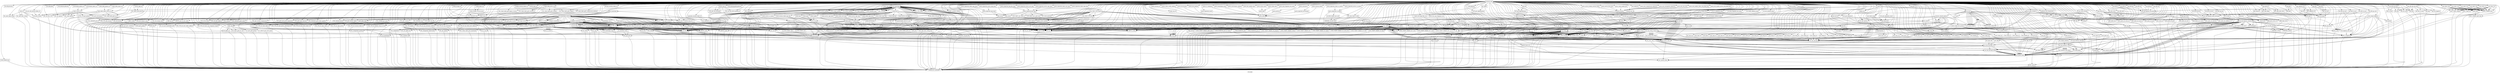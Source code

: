 digraph "Call graph" {
	label="Call graph";

	Node0x5607a9e2a660 [shape=record,label="{external node}"];
	Node0x5607a9e2a660 -> Node0x5607a9e96130;
	Node0x5607a9e2a660 -> Node0x5607a9e96200;
	Node0x5607a9e2a660 -> Node0x5607a9e961d0;
	Node0x5607a9e2a660 -> Node0x5607a9e96320;
	Node0x5607a9e2a660 -> Node0x5607a9e96390;
	Node0x5607a9e2a660 -> Node0x5607a9e964a0;
	Node0x5607a9e2a660 -> Node0x5607a9e96540;
	Node0x5607a9e2a660 -> Node0x5607a9e96610;
	Node0x5607a9e2a660 -> Node0x5607a9e25900;
	Node0x5607a9e2a660 -> Node0x5607a9e966b0;
	Node0x5607a9e2a660 -> Node0x5607a9e259a0;
	Node0x5607a9e2a660 -> Node0x5607a9dfc3a0;
	Node0x5607a9e2a660 -> Node0x5607a9dfc410;
	Node0x5607a9e2a660 -> Node0x5607a9dfc4f0;
	Node0x5607a9e2a660 -> Node0x5607a9dfc560;
	Node0x5607a9e2a660 -> Node0x5607a9dfc5d0;
	Node0x5607a9e2a660 -> Node0x5607a9dfc640;
	Node0x5607a9e2a660 -> Node0x5607a9dfc6b0;
	Node0x5607a9e2a660 -> Node0x5607a9dfc720;
	Node0x5607a9e2a660 -> Node0x5607a9dfc790;
	Node0x5607a9e2a660 -> Node0x5607a9dfc800;
	Node0x5607a9e2a660 -> Node0x5607a9dfc8e0;
	Node0x5607a9e2a660 -> Node0x5607a9e25af0;
	Node0x5607a9e2a660 -> Node0x5607a9e26a50;
	Node0x5607a9e2a660 -> Node0x5607a9e25bd0;
	Node0x5607a9e2a660 -> Node0x5607a9e25c40;
	Node0x5607a9e2a660 -> Node0x5607a9e25e00;
	Node0x5607a9e2a660 -> Node0x5607a9e25e70;
	Node0x5607a9e2a660 -> Node0x5607a9e25ee0;
	Node0x5607a9e2a660 -> Node0x5607a9e25f50;
	Node0x5607a9e2a660 -> Node0x5607a9e25fc0;
	Node0x5607a9e2a660 -> Node0x5607a9e260a0;
	Node0x5607a9e2a660 -> Node0x5607a9e26110;
	Node0x5607a9e2a660 -> Node0x5607a9e26180;
	Node0x5607a9e2a660 -> Node0x5607a9e261f0;
	Node0x5607a9e2a660 -> Node0x5607a9e252e0;
	Node0x5607a9e2a660 -> Node0x5607a9e25350;
	Node0x5607a9e2a660 -> Node0x5607a9e253c0;
	Node0x5607a9e2a660 -> Node0x5607a9e25430;
	Node0x5607a9e2a660 -> Node0x5607a9e254a0;
	Node0x5607a9e2a660 -> Node0x5607a9e25510;
	Node0x5607a9e2a660 -> Node0x5607a9e255f0;
	Node0x5607a9e2a660 -> Node0x5607a9e25660;
	Node0x5607a9e2a660 -> Node0x5607a9e256d0;
	Node0x5607a9e2a660 -> Node0x5607a9e25740;
	Node0x5607a9e2a660 -> Node0x5607a9e26680;
	Node0x5607a9e2a660 -> Node0x5607a9e99f90;
	Node0x5607a9e2a660 -> Node0x5607a9e9a030;
	Node0x5607a9e2a660 -> Node0x5607a9e99fc0;
	Node0x5607a9e2a660 -> Node0x5607a9e99c80;
	Node0x5607a9e2a660 -> Node0x5607a9e99d20;
	Node0x5607a9e2a660 -> Node0x5607a9e99cb0;
	Node0x5607a9e2a660 -> Node0x5607a9e99e60;
	Node0x5607a9e2a660 -> Node0x5607a9e99120;
	Node0x5607a9e2a660 -> Node0x5607a9e9abc0;
	Node0x5607a9e2a660 -> Node0x5607a9e9a370;
	Node0x5607a9e2a660 -> Node0x5607a9e9a6c0;
	Node0x5607a9e2a660 -> Node0x5607a9e9a880;
	Node0x5607a9e2a660 -> Node0x5607a9e9a8f0;
	Node0x5607a9e2a660 -> Node0x5607a9e9a960;
	Node0x5607a9e2a660 -> Node0x5607a9e9a9d0;
	Node0x5607a9e2a660 -> Node0x5607a9e9aa40;
	Node0x5607a9e2a660 -> Node0x5607a9e9aab0;
	Node0x5607a9e2a660 -> Node0x5607a9e9a550;
	Node0x5607a9e2a660 -> Node0x5607a9e9ab20;
	Node0x5607a9e2a660 -> Node0x5607a9e9a690;
	Node0x5607a9e2a660 -> Node0x5607a9e9a3e0;
	Node0x5607a9e2a660 -> Node0x5607a9e26ac0;
	Node0x5607a9e2a660 -> Node0x5607a9e26b60;
	Node0x5607a9e2a660 -> Node0x5607a9e26af0;
	Node0x5607a9e2a660 -> Node0x5607a9e26c10;
	Node0x5607a9e2a660 -> Node0x5607a9e26760;
	Node0x5607a9e2a660 -> Node0x5607a9e26650;
	Node0x5607a9e2a660 -> Node0x5607a9e25a10;
	Node0x5607a9e2a660 -> Node0x5607a9e994a0;
	Node0x5607a9e2a660 -> Node0x5607a9e25a40;
	Node0x5607a9e2a660 -> Node0x5607a9e99540;
	Node0x5607a9e2a660 -> Node0x5607a9e26260;
	Node0x5607a9e2a660 -> Node0x5607a9e99680;
	Node0x5607a9e2a660 -> Node0x5607a9e262d0;
	Node0x5607a9e2a660 -> Node0x5607a9e997c0;
	Node0x5607a9e2a660 -> Node0x5607a9e99860;
	Node0x5607a9e2a660 -> Node0x5607a9e26340;
	Node0x5607a9e2a660 -> Node0x5607a9e999a0;
	Node0x5607a9e2a660 -> Node0x5607a9e99a40;
	Node0x5607a9e2a660 -> Node0x5607a9e17fd0;
	Node0x5607a9e2a660 -> Node0x5607a9e18070;
	Node0x5607a9e2a660 -> Node0x5607a9e18110;
	Node0x5607a9e2a660 -> Node0x5607a9e181f0;
	Node0x5607a9e2a660 -> Node0x5607a9e18220;
	Node0x5607a9e2a660 -> Node0x5607a9e26420;
	Node0x5607a9e2a660 -> Node0x5607a9e18480;
	Node0x5607a9e2a660 -> Node0x5607a9e26490;
	Node0x5607a9e2a660 -> Node0x5607a9e18590;
	Node0x5607a9e2a660 -> Node0x5607a9e26d10;
	Node0x5607a9e2a660 -> Node0x5607a9e26d80;
	Node0x5607a9e2a660 -> Node0x5607a9e26df0;
	Node0x5607a9e2a660 -> Node0x5607a9e186c0;
	Node0x5607a9e2a660 -> Node0x5607a9e187a0;
	Node0x5607a9e2a660 -> Node0x5607a9e26e60;
	Node0x5607a9e2a660 -> Node0x5607a9e26ed0;
	Node0x5607a9e2a660 -> Node0x5607a9e26f40;
	Node0x5607a9e2a660 -> Node0x5607a9e188a0;
	Node0x5607a9e2a660 -> Node0x5607a9e97cd0;
	Node0x5607a9e2a660 -> Node0x5607a9e26500;
	Node0x5607a9e2a660 -> Node0x5607a9e26570;
	Node0x5607a9e2a660 -> Node0x5607a9e18b10;
	Node0x5607a9e2a660 -> Node0x5607a9e265e0;
	Node0x5607a9e2a660 -> Node0x5607a9e18910;
	Node0x5607a9e2a660 -> Node0x5607a9e18940;
	Node0x5607a9e2a660 -> Node0x5607a9e186f0;
	Node0x5607a9e2a660 -> Node0x5607a9e184f0;
	Node0x5607a9e2a660 -> Node0x5607a9e180e0;
	Node0x5607a9e2a660 -> Node0x5607a9e18cd0;
	Node0x5607a9e2a660 -> Node0x5607a9e17d10;
	Node0x5607a9e2a660 -> Node0x5607a9e17db0;
	Node0x5607a9e2a660 -> Node0x5607a9e17d40;
	Node0x5607a9e2a660 -> Node0x5607a9e17ef0;
	Node0x5607a9e2a660 -> Node0x5607a9e17f60;
	Node0x5607a9e2a660 -> Node0x5607a9e18e60;
	Node0x5607a9e2a660 -> Node0x5607a9e18df0;
	Node0x5607a9e2a660 -> Node0x5607a9e18fa0;
	Node0x5607a9e2a660 -> Node0x5607a9e19010;
	Node0x5607a9e2a660 -> Node0x5607a9e19190;
	Node0x5607a9e2a660 -> Node0x5607a9e19200;
	Node0x5607a9e2a660 -> Node0x5607a9e19390;
	Node0x5607a9e2a660 -> Node0x5607a9e995b0;
	Node0x5607a9e2a660 -> Node0x5607a9e19570;
	Node0x5607a9e2a660 -> Node0x5607a9e195e0;
	Node0x5607a9e2a660 -> Node0x5607a9e16d00;
	Node0x5607a9e2a660 -> Node0x5607a9e16de0;
	Node0x5607a9e2a660 -> Node0x5607a9e16f60;
	Node0x5607a9e2a660 -> Node0x5607a9e17140;
	Node0x5607a9e2a660 -> Node0x5607a9e171b0;
	Node0x5607a9e2a660 -> Node0x5607a9e171e0;
	Node0x5607a9e2a660 -> Node0x5607a9e17290;
	Node0x5607a9e2a660 -> Node0x5607a9e17410;
	Node0x5607a9e2a660 -> Node0x5607a9e17890;
	Node0x5607a9e2a660 -> Node0x5607a9e17900;
	Node0x5607a9e2a660 -> Node0x5607a9e17970;
	Node0x5607a9e2a660 -> Node0x5607a9e179e0;
	Node0x5607a9e2a660 -> Node0x5607a9e17ac0;
	Node0x5607a9e2a660 -> Node0x5607a9e17b30;
	Node0x5607a9e2a660 -> Node0x5607a9e9f9a0;
	Node0x5607a9e2a660 -> Node0x5607a9e9fbb0;
	Node0x5607a9e2a660 -> Node0x5607a9e9fc60;
	Node0x5607a9e2a660 -> Node0x5607a9e9fb20;
	Node0x5607a9e2a660 -> Node0x5607a9e9fa80;
	Node0x5607a9e2a660 -> Node0x5607a9e9fd90;
	Node0x5607a9e2a660 -> Node0x5607a9e9fe30;
	Node0x5607a9e2a660 -> Node0x5607a9e9ff00;
	Node0x5607a9e2a660 -> Node0x5607a9e9ff70;
	Node0x5607a9e2a660 -> Node0x5607a9e1d0d0;
	Node0x5607a9e2a660 -> Node0x5607a9ea00e0;
	Node0x5607a9e2a660 -> Node0x5607a9e1d2b0;
	Node0x5607a9e2a660 -> Node0x5607a9ea01b0;
	Node0x5607a9e2a660 -> Node0x5607a9e26730;
	Node0x5607a9e2a660 -> Node0x5607a9ea0280;
	Node0x5607a9e2a660 -> Node0x5607a9e1d320;
	Node0x5607a9e2a660 -> Node0x5607a9e1d450;
	Node0x5607a9e2a660 -> Node0x5607a9ea0380;
	Node0x5607a9e2a660 -> Node0x5607a9ea0420;
	Node0x5607a9e2a660 -> Node0x5607a9ea04c0;
	Node0x5607a9e2a660 -> Node0x5607a9ea0560;
	Node0x5607a9e2a660 -> Node0x5607a9ea0600;
	Node0x5607a9e2a660 -> Node0x5607a9ea06a0;
	Node0x5607a9e2a660 -> Node0x5607a9e17ba0;
	Node0x5607a9e2a660 -> Node0x5607a9ea0a20;
	Node0x5607a9e2a660 -> Node0x5607a9ea0c30;
	Node0x5607a9e2a660 -> Node0x5607a9e1db70;
	Node0x5607a9e2a660 -> Node0x5607a9ea1420;
	Node0x5607a9e2a660 -> Node0x5607a9ea1530;
	Node0x5607a9e2a660 -> Node0x5607a9ea15d0;
	Node0x5607a9e2a660 -> Node0x5607a9ea1670;
	Node0x5607a9e2a660 -> Node0x5607a9ea1710;
	Node0x5607a9e2a660 -> Node0x5607a9ea17b0;
	Node0x5607a9e2a660 -> Node0x5607a9ea18c0;
	Node0x5607a9e2a660 -> Node0x5607a9ea1960;
	Node0x5607a9e2a660 -> Node0x5607a9ea1a00;
	Node0x5607a9e2a660 -> Node0x5607a9ea1a30;
	Node0x5607a9e2a660 -> Node0x5607a9ea1aa0;
	Node0x5607a9e2a660 -> Node0x5607a9ea1c10;
	Node0x5607a9e2a660 -> Node0x5607a9ea1cb0;
	Node0x5607a9e2a660 -> Node0x5607a9ea1d50;
	Node0x5607a9e2a660 -> Node0x5607a9ea1e60;
	Node0x5607a9e2a660 -> Node0x5607a9ea1f00;
	Node0x5607a9e2a660 -> Node0x5607a9ea2010;
	Node0x5607a9e2a660 -> Node0x5607a9ea20b0;
	Node0x5607a9e2a660 -> Node0x5607a9ea21c0;
	Node0x5607a9e2a660 -> Node0x5607a9ea2260;
	Node0x5607a9e2a660 -> Node0x5607a9ea2370;
	Node0x5607a9e2a660 -> Node0x5607a9ea2410;
	Node0x5607a9e2a660 -> Node0x5607a9ea24b0;
	Node0x5607a9e2a660 -> Node0x5607a9ea2550;
	Node0x5607a9e2a660 -> Node0x5607a9ea25f0;
	Node0x5607a9e2a660 -> Node0x5607a9ea2690;
	Node0x5607a9e2a660 -> Node0x5607a9ea2730;
	Node0x5607a9e2a660 -> Node0x5607a9ea27d0;
	Node0x5607a9e2a660 -> Node0x5607a9ea2800;
	Node0x5607a9e2a660 -> Node0x5607a9ea2900;
	Node0x5607a9e2a660 -> Node0x5607a9ea2ac0;
	Node0x5607a9e2a660 -> Node0x5607a9ea2c70;
	Node0x5607a9e2a660 -> Node0x5607a9ea2d70;
	Node0x5607a9e2a660 -> Node0x5607a9ea2e10;
	Node0x5607a9e2a660 -> Node0x5607a9ea2da0;
	Node0x5607a9e2a660 -> Node0x5607a9ea2f50;
	Node0x5607a9e2a660 -> Node0x5607a9ea2fc0;
	Node0x5607a9e2a660 -> Node0x5607a9ea1dc0;
	Node0x5607a9e2a660 -> Node0x5607a9ea32c0;
	Node0x5607a9e2a660 -> Node0x5607a9ea3360;
	Node0x5607a9e2a660 -> Node0x5607a9ea3390;
	Node0x5607a9e2a660 -> Node0x5607a9ea3450;
	Node0x5607a9e2a660 -> Node0x5607a9ea35c0;
	Node0x5607a9e2a660 -> Node0x5607a9ea3660;
	Node0x5607a9e2a660 -> Node0x5607a9ea3690;
	Node0x5607a9e2a660 -> Node0x5607a9ea3790;
	Node0x5607a9e2a660 -> Node0x5607a9ea3900;
	Node0x5607a9e2a660 -> Node0x5607a9ea3930;
	Node0x5607a9e2a660 -> Node0x5607a9ea3aa0;
	Node0x5607a9e2a660 -> Node0x5607a9ea3b40;
	Node0x5607a9e2a660 -> Node0x5607a9ea3b70;
	Node0x5607a9e2a660 -> Node0x5607a9ea3c70;
	Node0x5607a9e2a660 -> Node0x5607a9ea3de0;
	Node0x5607a9e2a660 -> Node0x5607a9ea3e10;
	Node0x5607a9e2a660 -> Node0x5607a9ea3f10;
	Node0x5607a9e2a660 -> Node0x5607a9ea4010;
	Node0x5607a9e2a660 -> Node0x5607a9ea4180;
	Node0x5607a9e2a660 -> Node0x5607a9ea4220;
	Node0x5607a9e2a660 -> Node0x5607a9ea42c0;
	Node0x5607a9e2a660 -> Node0x5607a9ea4330;
	Node0x5607a9e2a660 -> Node0x5607a9ea43a0;
	Node0x5607a9e2a660 -> Node0x5607a9ea4410;
	Node0x5607a9e2a660 -> Node0x5607a9ea4440;
	Node0x5607a9e2a660 -> Node0x5607a9ea4710;
	Node0x5607a9e2a660 -> Node0x5607a9ea47b0;
	Node0x5607a9e2a660 -> Node0x5607a9ea4820;
	Node0x5607a9e2a660 -> Node0x5607a9ea4d70;
	Node0x5607a9e2a660 -> Node0x5607a9ea4e10;
	Node0x5607a9e2a660 -> Node0x5607a9ea4e80;
	Node0x5607a9e2a660 -> Node0x5607a9ea4f70;
	Node0x5607a9e2a660 -> Node0x5607a9ea4fa0;
	Node0x5607a9e2a660 -> Node0x5607a9ea50a0;
	Node0x5607a9e2a660 -> Node0x5607a9ea50d0;
	Node0x5607a9e2a660 -> Node0x5607a9ea5140;
	Node0x5607a9e2a660 -> Node0x5607a9ea5360;
	Node0x5607a9e2a660 -> Node0x5607a9ea53d0;
	Node0x5607a9e2a660 -> Node0x5607a9ea5650;
	Node0x5607a9e2a660 -> Node0x5607a9ea5680;
	Node0x5607a9e2a660 -> Node0x5607a9ea5870;
	Node0x5607a9e2a660 -> Node0x5607a9ea58a0;
	Node0x5607a9e2a660 -> Node0x5607a9ea5a90;
	Node0x5607a9e2a660 -> Node0x5607a9ea5ac0;
	Node0x5607a9e2a660 -> Node0x5607a9ea5b70;
	Node0x5607a9e2a660 -> Node0x5607a9ea5cf0;
	Node0x5607a9e2a660 -> Node0x5607a9ea5d60;
	Node0x5607a9e2a660 -> Node0x5607a9ea5dd0;
	Node0x5607a9e2a660 -> Node0x5607a9ea5e40;
	Node0x5607a9e2a660 -> Node0x5607a9ea5eb0;
	Node0x5607a9e2a660 -> Node0x5607a9ea6330;
	Node0x5607a9e2a660 -> Node0x5607a9ea63a0;
	Node0x5607a9e2a660 -> Node0x5607a9ea6410;
	Node0x5607a9e2a660 -> Node0x5607a9ea6480;
	Node0x5607a9e2a660 -> Node0x5607a9ea64f0;
	Node0x5607a9e2a660 -> Node0x5607a9ea6d70;
	Node0x5607a9e2a660 -> Node0x5607a9ea6de0;
	Node0x5607a9e2a660 -> Node0x5607a9ea6e50;
	Node0x5607a9e2a660 -> Node0x5607a9ea6ec0;
	Node0x5607a9e2a660 -> Node0x5607a9ea7200;
	Node0x5607a9e2a660 -> Node0x5607a9ea72a0;
	Node0x5607a9e2a660 -> Node0x5607a9ea7230;
	Node0x5607a9e2a660 -> Node0x5607a9ea7380;
	Node0x5607a9e2a660 -> Node0x5607a9ea7450;
	Node0x5607a9e2a660 -> Node0x5607a9ea74c0;
	Node0x5607a9e2a660 -> Node0x5607a9ea7530;
	Node0x5607a9e2a660 -> Node0x5607a9ea75a0;
	Node0x5607a9e2a660 -> Node0x5607a9ea7640;
	Node0x5607a9e2a660 -> Node0x5607a9ea7670;
	Node0x5607a9e2a660 -> Node0x5607a9ea77c0;
	Node0x5607a9e2a660 -> Node0x5607a9ea77f0;
	Node0x5607a9e2a660 -> Node0x5607a9e19700;
	Node0x5607a9e2a660 -> Node0x5607a9e197d0;
	Node0x5607a9e2a660 -> Node0x5607a9e19840;
	Node0x5607a9e2a660 -> Node0x5607a9e198e0;
	Node0x5607a9e2a660 -> Node0x5607a9e19950;
	Node0x5607a9e2a660 -> Node0x5607a9e19a20;
	Node0x5607a9e2a660 -> Node0x5607a9e19ac0;
	Node0x5607a9e2a660 -> Node0x5607a9e19b60;
	Node0x5607a9e2a660 -> Node0x5607a9e19c00;
	Node0x5607a9e2a660 -> Node0x5607a9e19c70;
	Node0x5607a9e2a660 -> Node0x5607a9e17040;
	Node0x5607a9e2a660 -> Node0x5607a9e19d70;
	Node0x5607a9e2a660 -> Node0x5607a9e19de0;
	Node0x5607a9e2a660 -> Node0x5607a9e19e50;
	Node0x5607a9e2a660 -> Node0x5607a9e1a2b0;
	Node0x5607a9e2a660 -> Node0x5607a9e1a320;
	Node0x5607a9e2a660 -> Node0x5607a9e1a3c0;
	Node0x5607a9e2a660 -> Node0x5607a9e1a460;
	Node0x5607a9e2a660 -> Node0x5607a9e1a500;
	Node0x5607a9e2a660 -> Node0x5607a9e1af50;
	Node0x5607a9e2a660 -> Node0x5607a9e1b030;
	Node0x5607a9e2a660 -> Node0x5607a9e1b0d0;
	Node0x5607a9e2a660 -> Node0x5607a9e1b140;
	Node0x5607a9e2a660 -> Node0x5607a9e1b380;
	Node0x5607a9e2a660 -> Node0x5607a9e1b3b0;
	Node0x5607a9e2a660 -> Node0x5607a9e1b530;
	Node0x5607a9e2a660 -> Node0x5607a9efac00;
	Node0x5607a9e2a660 -> Node0x5607a9efacd0;
	Node0x5607a9e2a660 -> Node0x5607a9efb140;
	Node0x5607a9e2a660 -> Node0x5607a9e16d30;
	Node0x5607a9e2a660 -> Node0x5607a9efad00;
	Node0x5607a9e2a660 -> Node0x5607a9ea4780;
	Node0x5607a9e2a660 -> Node0x5607a9e1a080;
	Node0x5607a9e2a660 -> Node0x5607a9e1b170;
	Node0x5607a9e2a660 -> Node0x5607a9e1a5a0;
	Node0x5607a9e2a660 -> Node0x5607a9e1a130;
	Node0x5607a9e2a660 -> Node0x5607a9e19650;
	Node0x5607a9e2a660 -> Node0x5607a9efb330;
	Node0x5607a9e2a660 -> Node0x5607a9efb9f0;
	Node0x5607a9e2a660 -> Node0x5607a9efb3d0;
	Node0x5607a9e2a660 -> Node0x5607a9efbc50;
	Node0x5607a9e2a660 -> Node0x5607a9efb360;
	Node0x5607a9e2a660 -> Node0x5607a9efbe40;
	Node0x5607a9e2a660 -> Node0x5607a9efb510;
	Node0x5607a9e2a660 -> Node0x5607a9efbee0;
	Node0x5607a9e2a660 -> Node0x5607a9efb580;
	Node0x5607a9e2a660 -> Node0x5607a9efc040;
	Node0x5607a9e2a660 -> Node0x5607a9efb5f0;
	Node0x5607a9e2a660 -> Node0x5607a9efc1c0;
	Node0x5607a9e2a660 -> Node0x5607a9efb660;
	Node0x5607a9e2a660 -> Node0x5607a9efc2d0;
	Node0x5607a9e2a660 -> Node0x5607a9efb6d0;
	Node0x5607a9e2a660 -> Node0x5607a9efc3c0;
	Node0x5607a9e2a660 -> Node0x5607a9efb740;
	Node0x5607a9e2a660 -> Node0x5607a9efba60;
	Node0x5607a9e2a660 -> Node0x5607a9efc460;
	Node0x5607a9e2a660 -> Node0x5607a9efba90;
	Node0x5607a9e2a660 -> Node0x5607a9efc260;
	Node0x5607a9e2a660 -> Node0x5607a9efbf80;
	Node0x5607a9e2a660 -> Node0x5607a9efbcf0;
	Node0x5607a9e2a660 -> Node0x5607a9efbc80;
	Node0x5607a9e2a660 -> Node0x5607a9efbda0;
	Node0x5607a9e2a660 -> Node0x5607a9efbb00;
	Node0x5607a9e2a660 -> Node0x5607a9efc6d0;
	Node0x5607a9e2a660 -> Node0x5607a9efc7a0;
	Node0x5607a9e2a660 -> Node0x5607a9efc7d0;
	Node0x5607a9e2a660 -> Node0x5607a9e1d060;
	Node0x5607a9e2a660 -> Node0x5607a9efcb40;
	Node0x5607a9e2a660 -> Node0x5607a9e98ee0;
	Node0x5607a9e2a660 -> Node0x5607a9efcb70;
	Node0x5607a9e2a660 -> Node0x5607a9efcca0;
	Node0x5607a9e2a660 -> Node0x5607a9dfc1a0;
	Node0x5607a9e2a660 -> Node0x5607a9efcdb0;
	Node0x5607a9e2a660 -> Node0x5607a9efcf20;
	Node0x5607a9e2a660 -> Node0x5607a9efcf50;
	Node0x5607a9e2a660 -> Node0x5607a9e25b60;
	Node0x5607a9e2a660 -> Node0x5607a9e16fd0;
	Node0x5607a9e2a660 -> Node0x5607a9efd150;
	Node0x5607a9e2a660 -> Node0x5607a9e9a4e0;
	Node0x5607a9e2a660 -> Node0x5607a9dfc870;
	Node0x5607a9e2a660 -> Node0x5607a9e25270;
	Node0x5607a9e2a660 -> Node0x5607a9efd280;
	Node0x5607a9e2a660 -> Node0x5607a9efd320;
	Node0x5607a9e2a660 -> Node0x5607a9efd3c0;
	Node0x5607a9e2a660 -> Node0x5607a9efd460;
	Node0x5607a9e2a660 -> Node0x5607a9efd500;
	Node0x5607a9e2a660 -> Node0x5607a9efd5a0;
	Node0x5607a9e2a660 -> Node0x5607a9efd640;
	Node0x5607a9e2a660 -> Node0x5607a9efd6e0;
	Node0x5607a9e2a660 -> Node0x5607a9efd780;
	Node0x5607a9e2a660 -> Node0x5607a9efd820;
	Node0x5607a9e2a660 -> Node0x5607a9efd8c0;
	Node0x5607a9e2a660 -> Node0x5607a9efd960;
	Node0x5607a9e2a660 -> Node0x5607a9efda00;
	Node0x5607a9e2a660 -> Node0x5607a9efdaa0;
	Node0x5607a9e2a660 -> Node0x5607a9efdb40;
	Node0x5607a9e2a660 -> Node0x5607a9efdbe0;
	Node0x5607a9e2a660 -> Node0x5607a9efdc80;
	Node0x5607a9e2a660 -> Node0x5607a9efdd20;
	Node0x5607a9e2a660 -> Node0x5607a9efddc0;
	Node0x5607a9e2a660 -> Node0x5607a9efde60;
	Node0x5607a9e2a660 -> Node0x5607a9efdf00;
	Node0x5607a9e2a660 -> Node0x5607a9efdfa0;
	Node0x5607a9e2a660 -> Node0x5607a9efe040;
	Node0x5607a9e2a660 -> Node0x5607a9efe0e0;
	Node0x5607a9e2a660 -> Node0x5607a9efe180;
	Node0x5607a9e2a660 -> Node0x5607a9efe220;
	Node0x5607a9e2a660 -> Node0x5607a9efe2c0;
	Node0x5607a9e2a660 -> Node0x5607a9efe360;
	Node0x5607a9e2a660 -> Node0x5607a9efe400;
	Node0x5607a9e2a660 -> Node0x5607a9efe4a0;
	Node0x5607a9e2a660 -> Node0x5607a9e991c0;
	Node0x5607a9e2a660 -> Node0x5607a9efe570;
	Node0x5607a9e2a660 -> Node0x5607a9efe610;
	Node0x5607a9e2a660 -> Node0x5607a9efe6b0;
	Node0x5607a9e2a660 -> Node0x5607a9efe750;
	Node0x5607a9e2a660 -> Node0x5607a9efe7f0;
	Node0x5607a9e2a660 -> Node0x5607a9efe890;
	Node0x5607a9e2a660 -> Node0x5607a9efe930;
	Node0x5607a9e2a660 -> Node0x5607a9efe9d0;
	Node0x5607a9e2a660 -> Node0x5607a9efea70;
	Node0x5607a9e2a660 -> Node0x5607a9f56600;
	Node0x5607a9e2a660 -> Node0x5607a9f566a0;
	Node0x5607a9e2a660 -> Node0x5607a9f56740;
	Node0x5607a9e2a660 -> Node0x5607a9f567e0;
	Node0x5607a9e2a660 -> Node0x5607a9e18290;
	Node0x5607a9e2a660 -> Node0x5607a9e96270;
	Node0x5607a9e2a660 -> Node0x5607a9dfc480;
	Node0x5607a9e2a660 -> Node0x5607a9f56910;
	Node0x5607a9e2a660 -> Node0x5607a9e1d3e0;
	Node0x5607a9e2a660 -> Node0x5607a9f56b00;
	Node0x5607a9e2a660 -> Node0x5607a9f56b30;
	Node0x5607a9e2a660 -> Node0x5607a9f56c30;
	Node0x5607a9e2a660 -> Node0x5607a9f56d30;
	Node0x5607a9e2a660 -> Node0x5607a9f56e70;
	Node0x5607a9e2a660 -> Node0x5607a9f56f80;
	Node0x5607a9e2a660 -> Node0x5607a9f56fb0;
	Node0x5607a9e2a660 -> Node0x5607a9f570b0;
	Node0x5607a9e2a660 -> Node0x5607a9f57210;
	Node0x5607a9e2a660 -> Node0x5607a9f57280;
	Node0x5607a9e2a660 -> Node0x5607a9f573e0;
	Node0x5607a9e2a660 -> Node0x5607a9f57410;
	Node0x5607a9e2a660 -> Node0x5607a9f574d0;
	Node0x5607a9e2a660 -> Node0x5607a9f57590;
	Node0x5607a9e2a660 -> Node0x5607a9f57690;
	Node0x5607a9e2a660 -> Node0x5607a9f57810;
	Node0x5607a9e2a660 -> Node0x5607a9f57840;
	Node0x5607a9e2a660 -> Node0x5607a9f578b0;
	Node0x5607a9e2a660 -> Node0x5607a9f57a00;
	Node0x5607a9e2a660 -> Node0x5607a9f57a70;
	Node0x5607a9e2a660 -> Node0x5607a9f57bc0;
	Node0x5607a9e2a660 -> Node0x5607a9f57c30;
	Node0x5607a9e2a660 -> Node0x5607a9f57dc0;
	Node0x5607a9e2a660 -> Node0x5607a9f57e60;
	Node0x5607a9e2a660 -> Node0x5607a9f57ed0;
	Node0x5607a9e2a660 -> Node0x5607a9f57fc0;
	Node0x5607a9e2a660 -> Node0x5607a9f57ff0;
	Node0x5607a9e2a660 -> Node0x5607a9f580f0;
	Node0x5607a9e2a660 -> Node0x5607a9f58190;
	Node0x5607a9e2a660 -> Node0x5607a9f58120;
	Node0x5607a9e2a660 -> Node0x5607a9f58320;
	Node0x5607a9e2a660 -> Node0x5607a9f58560;
	Node0x5607a9e2a660 -> Node0x5607a9f585d0;
	Node0x5607a9e2a660 -> Node0x5607a9f58600;
	Node0x5607a9e2a660 -> Node0x5607a9f586b0;
	Node0x5607a9e2a660 -> Node0x5607a9f588c0;
	Node0x5607a9e2a660 -> Node0x5607a9f58930;
	Node0x5607a9e2a660 -> Node0x5607a9f58960;
	Node0x5607a9e2a660 -> Node0x5607a9f58b90;
	Node0x5607a9e2a660 -> Node0x5607a9f58c60;
	Node0x5607a9e2a660 -> Node0x5607a9f58d60;
	Node0x5607a9e2a660 -> Node0x5607a9f58d90;
	Node0x5607a9e2a660 -> Node0x5607a9f58f10;
	Node0x5607a9e2a660 -> Node0x5607a9f59090;
	Node0x5607a9e2a660 -> Node0x5607a9f59210;
	Node0x5607a9e2a660 -> Node0x5607a9f59390;
	Node0x5607a9e2a660 -> Node0x5607a9f56970;
	Node0x5607a9e2a660 -> Node0x5607a9f59830;
	Node0x5607a9e2a660 -> Node0x5607a9f59f40;
	Node0x5607a9e2a660 -> Node0x5607a9f57150;
	Node0x5607a9e2a660 -> Node0x5607a9f5a0d0;
	Node0x5607a9e2a660 -> Node0x5607a9f5a240;
	Node0x5607a9e2a660 -> Node0x5607a9f57320;
	Node0x5607a9e2a660 -> Node0x5607a9f5a8e0;
	Node0x5607a9e2a660 -> Node0x5607a9f5a950;
	Node0x5607a9e2a660 -> Node0x5607a9f56f10;
	Node0x5607a9e2a660 -> Node0x5607a9f5abc0;
	Node0x5607a9e2a660 -> Node0x5607a9efad70;
	Node0x5607a9e96200 [shape=record,label="{llvm.dbg.declare}"];
	Node0x5607a9e96130 [shape=record,label="{HANDSHAKE_RESULT_new}"];
	Node0x5607a9e96130 -> Node0x5607a9e961d0;
	Node0x5607a9e96130 -> Node0x5607a9e96270;
	Node0x5607a9e961d0 [shape=record,label="{CRYPTO_zalloc}"];
	Node0x5607a9e961d0 -> Node0x5607a9de84d0;
	Node0x5607a9e96320 [shape=record,label="{HANDSHAKE_RESULT_free}"];
	Node0x5607a9e96320 -> Node0x5607a9e96390;
	Node0x5607a9e96320 -> Node0x5607a9e96390;
	Node0x5607a9e96320 -> Node0x5607a9e96390;
	Node0x5607a9e96320 -> Node0x5607a9e96390;
	Node0x5607a9e96320 -> Node0x5607a9e96390;
	Node0x5607a9e96320 -> Node0x5607a9e963c0;
	Node0x5607a9e96320 -> Node0x5607a9e963c0;
	Node0x5607a9e96320 -> Node0x5607a9e96390;
	Node0x5607a9e96320 -> Node0x5607a9e96390;
	Node0x5607a9e25f50 [shape=record,label="{SSL_get_current_compression}"];
	Node0x5607a9e25f50 -> Node0x5607a9de84d0;
	Node0x5607a9e25fc0 [shape=record,label="{SSL_get0_next_proto_negotiated}"];
	Node0x5607a9e25fc0 -> Node0x5607a9de84d0;
	Node0x5607a9e26030 [shape=record,label="{dup_str}"];
	Node0x5607a9e26030 -> Node0x5607a9e99120;
	Node0x5607a9e26030 -> Node0x5607a9e991c0;
	Node0x5607a9e26030 -> Node0x5607a9e26180;
	Node0x5607a9e26030 -> Node0x5607a9e96270;
	Node0x5607a9e260a0 [shape=record,label="{SSL_get0_alpn_selected}"];
	Node0x5607a9e260a0 -> Node0x5607a9de84d0;
	Node0x5607a9e26110 [shape=record,label="{SSL_SESSION_get0_ticket_appdata}"];
	Node0x5607a9e26110 -> Node0x5607a9de84d0;
	Node0x5607a9e26180 [shape=record,label="{CRYPTO_strndup}"];
	Node0x5607a9e26180 -> Node0x5607a9de84d0;
	Node0x5607a9e261f0 [shape=record,label="{SSL_session_reused}"];
	Node0x5607a9e261f0 -> Node0x5607a9de84d0;
	Node0x5607a9e252e0 [shape=record,label="{SSL_get_current_cipher}"];
	Node0x5607a9e252e0 -> Node0x5607a9de84d0;
	Node0x5607a9e25350 [shape=record,label="{SSL_CIPHER_get_name}"];
	Node0x5607a9e25350 -> Node0x5607a9de84d0;
	Node0x5607a9e253c0 [shape=record,label="{strlen}"];
	Node0x5607a9e253c0 -> Node0x5607a9de84d0;
	Node0x5607a9e25430 [shape=record,label="{SSL_get1_session}"];
	Node0x5607a9e25430 -> Node0x5607a9de84d0;
	Node0x5607a9e254a0 [shape=record,label="{SSL_SESSION_dup}"];
	Node0x5607a9e254a0 -> Node0x5607a9de84d0;
	Node0x5607a9e25510 [shape=record,label="{SSL_ctrl}"];
	Node0x5607a9e25510 -> Node0x5607a9de84d0;
	Node0x5607a9e25580 [shape=record,label="{pkey_type}"];
	Node0x5607a9e25580 -> Node0x5607a9e99c80;
	Node0x5607a9e25580 -> Node0x5607a9e99d20;
	Node0x5607a9e25580 -> Node0x5607a9e99cb0;
	Node0x5607a9e25580 -> Node0x5607a9e99e60;
	Node0x5607a9e255f0 [shape=record,label="{EVP_PKEY_free}"];
	Node0x5607a9e255f0 -> Node0x5607a9de84d0;
	Node0x5607a9e25660 [shape=record,label="{SSL_get_peer_signature_type_nid}"];
	Node0x5607a9e25660 -> Node0x5607a9de84d0;
	Node0x5607a9e256d0 [shape=record,label="{SSL_get0_peer_CA_list}"];
	Node0x5607a9e256d0 -> Node0x5607a9de84d0;
	Node0x5607a9ea1820 [shape=record,label="{parse_boolean}"];
	Node0x5607a9ea1820 -> Node0x5607a9ea2900;
	Node0x5607a9ea1820 -> Node0x5607a9ea2900;
	Node0x5607a9ea1820 -> Node0x5607a9e98ee0;
	Node0x5607a9ea2900 [shape=record,label="{strcasecmp}"];
	Node0x5607a9ea2900 -> Node0x5607a9de84d0;
	Node0x5607a9ea22d0 [shape=record,label="{parse_expected_ca_names}"];
	Node0x5607a9ea22d0 -> Node0x5607a9e26af0;
	Node0x5607a9ea22d0 -> Node0x5607a9ea2b30;
	Node0x5607a9ea22d0 -> Node0x5607a9ea2ac0;
	Node0x5607a9ea2b30 [shape=record,label="{sk_X509_NAME_new_null}"];
	Node0x5607a9ea2b30 -> Node0x5607a9ea2c70;
	Node0x5607a9ea2ac0 [shape=record,label="{SSL_load_client_CA_file}"];
	Node0x5607a9ea2ac0 -> Node0x5607a9de84d0;
	Node0x5607a9ea2c70 [shape=record,label="{OPENSSL_sk_new_null}"];
	Node0x5607a9ea2c70 -> Node0x5607a9de84d0;
	Node0x5607a9ea1f70 [shape=record,label="{parse_expected_key_type}"];
	Node0x5607a9ea1f70 -> Node0x5607a9ea2d70;
	Node0x5607a9ea1f70 -> Node0x5607a9ea2e10;
	Node0x5607a9ea1f70 -> Node0x5607a9ea2da0;
	Node0x5607a9ea1f70 -> Node0x5607a9ea2f50;
	Node0x5607a9ea1f70 -> Node0x5607a9ea2fc0;
	Node0x5607a9ea2d70 [shape=record,label="{EVP_PKEY_asn1_find_str}"];
	Node0x5607a9ea2d70 -> Node0x5607a9de84d0;
	Node0x5607a9ea2e10 [shape=record,label="{EVP_PKEY_asn1_get0_info}"];
	Node0x5607a9ea2e10 -> Node0x5607a9de84d0;
	Node0x5607a9ea2da0 [shape=record,label="{OBJ_sn2nid}"];
	Node0x5607a9ea2da0 -> Node0x5607a9de84d0;
	Node0x5607a9ea2f50 [shape=record,label="{OBJ_ln2nid}"];
	Node0x5607a9ea2f50 -> Node0x5607a9de84d0;
	Node0x5607a9ea2fc0 [shape=record,label="{EC_curve_nist2nid}"];
	Node0x5607a9ea2fc0 -> Node0x5607a9de84d0;
	Node0x5607a9ea2120 [shape=record,label="{parse_expected_sign_hash}"];
	Node0x5607a9ea2120 -> Node0x5607a9ea2da0;
	Node0x5607a9ea2120 -> Node0x5607a9ea2f50;
	Node0x5607a9ea1dc0 [shape=record,label="{atoi}"];
	Node0x5607a9ea1dc0 -> Node0x5607a9de84d0;
	Node0x5607a9ea1380 [shape=record,label="{parse_enum}"];
	Node0x5607a9ea1380 -> Node0x5607a9e26af0;
	Node0x5607a9ea1490 [shape=record,label="{parse_alert}"];
	Node0x5607a9ea1490 -> Node0x5607a9ea1380;
	Node0x5607a9ea32c0 [shape=record,label="{parse_servername_callback}"];
	Node0x5607a9ea32c0 -> Node0x5607a9ea1380;
	Node0x5607a9ea3360 [shape=record,label="{parse_server_npn_protocols}"];
	Node0x5607a9ea3360 -> Node0x5607a9e96390;
	Node0x5607a9ea3360 -> Node0x5607a9e26df0;
	Node0x5607a9ea3360 -> Node0x5607a9e96270;
	Node0x5607a9ea3390 [shape=record,label="{parse_server_alpn_protocols}"];
	Node0x5607a9ea3390 -> Node0x5607a9e96390;
	Node0x5607a9ea3390 -> Node0x5607a9e26df0;
	Node0x5607a9ea3390 -> Node0x5607a9e96270;
	Node0x5607a9ea3450 [shape=record,label="{parse_server_broken_session_ticket}"];
	Node0x5607a9ea3450 -> Node0x5607a9ea1820;
	Node0x5607a9ea35c0 [shape=record,label="{parse_certstatus}"];
	Node0x5607a9ea35c0 -> Node0x5607a9ea1380;
	Node0x5607a9ea3660 [shape=record,label="{parse_server_srp_user}"];
	Node0x5607a9ea3660 -> Node0x5607a9e96390;
	Node0x5607a9ea3660 -> Node0x5607a9e26df0;
	Node0x5607a9ea3660 -> Node0x5607a9e96270;
	Node0x5607a9ea3690 [shape=record,label="{parse_server_srp_password}"];
	Node0x5607a9ea3690 -> Node0x5607a9e96390;
	Node0x5607a9ea3690 -> Node0x5607a9e26df0;
	Node0x5607a9ea3690 -> Node0x5607a9e96270;
	Node0x5607a9ea3790 [shape=record,label="{parse_server_force_pha}"];
	Node0x5607a9ea3790 -> Node0x5607a9ea1820;
	Node0x5607a9ea3900 [shape=record,label="{parse_server_session_ticket_app_data}"];
	Node0x5607a9ea3900 -> Node0x5607a9e96390;
	Node0x5607a9ea3900 -> Node0x5607a9e26df0;
	Node0x5607a9ea3900 -> Node0x5607a9e96270;
	Node0x5607a9ea3930 [shape=record,label="{parse_client_verify_callback}"];
	Node0x5607a9ea3930 -> Node0x5607a9ea1380;
	Node0x5607a9ea3aa0 [shape=record,label="{parse_servername}"];
	Node0x5607a9ea3aa0 -> Node0x5607a9ea1380;
	Node0x5607a9ea3b40 [shape=record,label="{parse_client_npn_protocols}"];
	Node0x5607a9ea3b40 -> Node0x5607a9e96390;
	Node0x5607a9ea3b40 -> Node0x5607a9e26df0;
	Node0x5607a9ea3b40 -> Node0x5607a9e96270;
	Node0x5607a9ea3b70 [shape=record,label="{parse_client_alpn_protocols}"];
	Node0x5607a9ea3b70 -> Node0x5607a9e96390;
	Node0x5607a9ea3b70 -> Node0x5607a9e26df0;
	Node0x5607a9ea3b70 -> Node0x5607a9e96270;
	Node0x5607a9ea3c70 [shape=record,label="{parse_ct_validation}"];
	Node0x5607a9ea3c70 -> Node0x5607a9ea1380;
	Node0x5607a9ea3de0 [shape=record,label="{parse_client_reneg_ciphers}"];
	Node0x5607a9ea3de0 -> Node0x5607a9e96390;
	Node0x5607a9ea3de0 -> Node0x5607a9e26df0;
	Node0x5607a9ea3de0 -> Node0x5607a9e96270;
	Node0x5607a9ea3e10 [shape=record,label="{parse_client_srp_user}"];
	Node0x5607a9ea3e10 -> Node0x5607a9e96390;
	Node0x5607a9ea3e10 -> Node0x5607a9e26df0;
	Node0x5607a9ea3e10 -> Node0x5607a9e96270;
	Node0x5607a9ea3f10 [shape=record,label="{parse_client_srp_password}"];
	Node0x5607a9ea3f10 -> Node0x5607a9e96390;
	Node0x5607a9ea3f10 -> Node0x5607a9e26df0;
	Node0x5607a9ea3f10 -> Node0x5607a9e96270;
	Node0x5607a9ea4010 [shape=record,label="{parse_max_fragment_len_mode}"];
	Node0x5607a9ea4010 -> Node0x5607a9ea1380;
	Node0x5607a9ea4180 [shape=record,label="{parse_client_enable_pha}"];
	Node0x5607a9ea4180 -> Node0x5607a9ea1820;
	Node0x5607a9ea4220 [shape=record,label="{opt_progname}"];
	Node0x5607a9ea4220 -> Node0x5607a9e253c0;
	Node0x5607a9ea4220 -> Node0x5607a9ea42c0;
	Node0x5607a9ea42c0 [shape=record,label="{strncpy}"];
	Node0x5607a9ea42c0 -> Node0x5607a9de84d0;
	Node0x5607a9ea4330 [shape=record,label="{opt_getprog}"];
	Node0x5607a9ea43a0 [shape=record,label="{opt_init}"];
	Node0x5607a9ea43a0 -> Node0x5607a9ea4410;
	Node0x5607a9ea43a0 -> Node0x5607a9ea4220;
	Node0x5607a9ea43a0 -> Node0x5607a9ea4440;
	Node0x5607a9ea43a0 -> Node0x5607a9ea4440;
	Node0x5607a9ea43a0 -> Node0x5607a9ea4440;
	Node0x5607a9ea43a0 -> Node0x5607a9e26af0;
	Node0x5607a9ea43a0 -> Node0x5607a9ea4440;
	Node0x5607a9ea43a0 -> Node0x5607a9ea4440;
	Node0x5607a9ea43a0 -> Node0x5607a9ea4440;
	Node0x5607a9ea4410 [shape=record,label="{opt_begin}"];
	Node0x5607a9ea4440 [shape=record,label="{OPENSSL_die}"];
	Node0x5607a9ea4440 -> Node0x5607a9de84d0;
	Node0x5607a9ea4710 [shape=record,label="{opt_format_error}"];
	Node0x5607a9ea4710 -> Node0x5607a9ea4780;
	Node0x5607a9ea4710 -> Node0x5607a9ea4780;
	Node0x5607a9ea4710 -> Node0x5607a9ea4780;
	Node0x5607a9ea47b0 [shape=record,label="{opt_format}"];
	Node0x5607a9ea47b0 -> Node0x5607a9ea4710;
	Node0x5607a9ea47b0 -> Node0x5607a9ea4710;
	Node0x5607a9ea47b0 -> Node0x5607a9ea4710;
	Node0x5607a9ea47b0 -> Node0x5607a9e26af0;
	Node0x5607a9ea47b0 -> Node0x5607a9e26af0;
	Node0x5607a9ea47b0 -> Node0x5607a9ea4710;
	Node0x5607a9ea47b0 -> Node0x5607a9ea4710;
	Node0x5607a9ea47b0 -> Node0x5607a9ea4710;
	Node0x5607a9ea47b0 -> Node0x5607a9ea4710;
	Node0x5607a9ea47b0 -> Node0x5607a9ea4710;
	Node0x5607a9ea47b0 -> Node0x5607a9ea4710;
	Node0x5607a9ea47b0 -> Node0x5607a9e26af0;
	Node0x5607a9ea47b0 -> Node0x5607a9e26af0;
	Node0x5607a9ea47b0 -> Node0x5607a9ea4710;
	Node0x5607a9ea47b0 -> Node0x5607a9e26af0;
	Node0x5607a9ea47b0 -> Node0x5607a9e26af0;
	Node0x5607a9ea47b0 -> Node0x5607a9ea4710;
	Node0x5607a9ea47b0 -> Node0x5607a9e26af0;
	Node0x5607a9ea47b0 -> Node0x5607a9e26af0;
	Node0x5607a9ea47b0 -> Node0x5607a9e26af0;
	Node0x5607a9ea47b0 -> Node0x5607a9e26af0;
	Node0x5607a9ea47b0 -> Node0x5607a9ea4710;
	Node0x5607a9ea4820 [shape=record,label="{opt_cipher}"];
	Node0x5607a9ea4820 -> Node0x5607a9ea4d70;
	Node0x5607a9ea4820 -> Node0x5607a9ea4780;
	Node0x5607a9ea4d70 [shape=record,label="{EVP_get_cipherbyname}"];
	Node0x5607a9ea4d70 -> Node0x5607a9de84d0;
	Node0x5607a9ea4e10 [shape=record,label="{opt_md}"];
	Node0x5607a9ea4e10 -> Node0x5607a9ea4e80;
	Node0x5607a9ea4e10 -> Node0x5607a9ea4780;
	Node0x5607a9ea4e80 [shape=record,label="{EVP_get_digestbyname}"];
	Node0x5607a9ea4e80 -> Node0x5607a9de84d0;
	Node0x5607a9ea4f70 [shape=record,label="{opt_pair}"];
	Node0x5607a9ea4f70 -> Node0x5607a9e26af0;
	Node0x5607a9ea4f70 -> Node0x5607a9ea4780;
	Node0x5607a9ea4f70 -> Node0x5607a9ea4780;
	Node0x5607a9ea4fa0 [shape=record,label="{opt_int}"];
	Node0x5607a9ea4fa0 -> Node0x5607a9ea50a0;
	Node0x5607a9ea4fa0 -> Node0x5607a9ea4780;
	Node0x5607a9ea50a0 [shape=record,label="{opt_long}"];
	Node0x5607a9ea50a0 -> Node0x5607a9ea50d0;
	Node0x5607a9ea50a0 -> Node0x5607a9ea50d0;
	Node0x5607a9ea50a0 -> Node0x5607a9ea5140;
	Node0x5607a9ea50a0 -> Node0x5607a9ea50d0;
	Node0x5607a9ea50a0 -> Node0x5607a9ea50d0;
	Node0x5607a9ea50a0 -> Node0x5607a9ea52d0;
	Node0x5607a9ea50a0 -> Node0x5607a9ea50d0;
	Node0x5607a9ea50a0 -> Node0x5607a9ea50d0;
	Node0x5607a9f58b90 [shape=record,label="{ASN1_STRING_free}"];
	Node0x5607a9f58b90 -> Node0x5607a9de84d0;
	Node0x5607a9f58c60 [shape=record,label="{ASN1_STRING_get0_data}"];
	Node0x5607a9f58c60 -> Node0x5607a9de84d0;
	Node0x5607a9f58d60 [shape=record,label="{test_time_t_ne}"];
	Node0x5607a9f58d60 -> Node0x5607a9f58930;
	Node0x5607a9f58d60 -> Node0x5607a9f58930;
	Node0x5607a9f58d60 -> Node0x5607a9f58960;
	Node0x5607a9f58d60 -> Node0x5607a9f58a10;
	Node0x5607a9f58d60 -> Node0x5607a9f58a10;
	Node0x5607a9f58d60 -> Node0x5607a9efcfc0;
	Node0x5607a9f58d60 -> Node0x5607a9f58b90;
	Node0x5607a9f58d60 -> Node0x5607a9f58b90;
	Node0x5607a9f58d90 [shape=record,label="{test_time_t_gt}"];
	Node0x5607a9f58d90 -> Node0x5607a9f58930;
	Node0x5607a9f58d90 -> Node0x5607a9f58930;
	Node0x5607a9f58d90 -> Node0x5607a9f58960;
	Node0x5607a9f58d90 -> Node0x5607a9f58a10;
	Node0x5607a9f58d90 -> Node0x5607a9f58a10;
	Node0x5607a9f58d90 -> Node0x5607a9efcfc0;
	Node0x5607a9f58d90 -> Node0x5607a9f58b90;
	Node0x5607a9f58d90 -> Node0x5607a9f58b90;
	Node0x5607a9f58f10 [shape=record,label="{test_time_t_ge}"];
	Node0x5607a9f58f10 -> Node0x5607a9f58930;
	Node0x5607a9f58f10 -> Node0x5607a9f58930;
	Node0x5607a9f58f10 -> Node0x5607a9f58960;
	Node0x5607a9f58f10 -> Node0x5607a9f58a10;
	Node0x5607a9f58f10 -> Node0x5607a9f58a10;
	Node0x5607a9f58f10 -> Node0x5607a9efcfc0;
	Node0x5607a9f58f10 -> Node0x5607a9f58b90;
	Node0x5607a9f58f10 -> Node0x5607a9f58b90;
	Node0x5607a9f59090 [shape=record,label="{test_time_t_lt}"];
	Node0x5607a9f59090 -> Node0x5607a9f58930;
	Node0x5607a9f59090 -> Node0x5607a9f58930;
	Node0x5607a9f59090 -> Node0x5607a9f58960;
	Node0x5607a9f59090 -> Node0x5607a9f58a10;
	Node0x5607a9f59090 -> Node0x5607a9f58a10;
	Node0x5607a9f59090 -> Node0x5607a9efcfc0;
	Node0x5607a9f59090 -> Node0x5607a9f58b90;
	Node0x5607a9f59090 -> Node0x5607a9f58b90;
	Node0x5607a9f59210 [shape=record,label="{test_time_t_le}"];
	Node0x5607a9f59210 -> Node0x5607a9f58930;
	Node0x5607a9f59210 -> Node0x5607a9f58930;
	Node0x5607a9f59210 -> Node0x5607a9f58960;
	Node0x5607a9f59210 -> Node0x5607a9f58a10;
	Node0x5607a9f59210 -> Node0x5607a9f58a10;
	Node0x5607a9f59210 -> Node0x5607a9efcfc0;
	Node0x5607a9f59210 -> Node0x5607a9f58b90;
	Node0x5607a9f59210 -> Node0x5607a9f58b90;
	Node0x5607a9f59390 [shape=record,label="{openssl_error_cb}"];
	Node0x5607a9f59390 -> Node0x5607a9e1b170;
	Node0x5607a9f56970 [shape=record,label="{test_fail_string_message}"];
	Node0x5607a9f56970 -> Node0x5607a9f59580;
	Node0x5607a9f56970 -> Node0x5607a9e1b170;
	Node0x5607a9f59580 [shape=record,label="{test_fail_string_common}"];
	Node0x5607a9f59580 -> Node0x5607a9e19d70;
	Node0x5607a9f59580 -> Node0x5607a9efc7a0;
	Node0x5607a9f59580 -> Node0x5607a9f595b0;
	Node0x5607a9f59580 -> Node0x5607a9f596b0;
	Node0x5607a9f59580 -> Node0x5607a9f595b0;
	Node0x5607a9f59580 -> Node0x5607a9f595b0;
	Node0x5607a9f59580 -> Node0x5607a9e26af0;
	Node0x5607a9f59580 -> Node0x5607a9f596b0;
	Node0x5607a9f59580 -> Node0x5607a9f59830;
	Node0x5607a9f59580 -> Node0x5607a9f59830;
	Node0x5607a9f59580 -> Node0x5607a9e1b170;
	Node0x5607a9f59580 -> Node0x5607a9f595b0;
	Node0x5607a9f59580 -> Node0x5607a9e1b170;
	Node0x5607a9f59580 -> Node0x5607a9f595b0;
	Node0x5607a9f59580 -> Node0x5607a9e1b170;
	Node0x5607a9f59580 -> Node0x5607a9e1b170;
	Node0x5607a9f59580 -> Node0x5607a9e19b60;
	Node0x5607a9f595b0 [shape=record,label="{test_string_null_empty}"];
	Node0x5607a9f595b0 -> Node0x5607a9e1b170;
	Node0x5607a9f595b0 -> Node0x5607a9e1b170;
	Node0x5607a9f596b0 [shape=record,label="{test_diff_header}"];
	Node0x5607a9f596b0 -> Node0x5607a9e1b170;
	Node0x5607a9f596b0 -> Node0x5607a9e1b170;
	Node0x5607a9f59830 [shape=record,label="{__ctype_b_loc}"];
	Node0x5607a9f59830 -> Node0x5607a9de84d0;
	Node0x5607a9f59f40 [shape=record,label="{test_output_string}"];
	Node0x5607a9f59f40 -> Node0x5607a9f59580;
	Node0x5607a9f57150 [shape=record,label="{test_fail_bignum_message}"];
	Node0x5607a9f57150 -> Node0x5607a9f59fe0;
	Node0x5607a9f57150 -> Node0x5607a9e1b170;
	Node0x5607a9f59fe0 [shape=record,label="{test_fail_bignum_common}"];
	Node0x5607a9f59fe0 -> Node0x5607a9efc7a0;
	Node0x5607a9f59fe0 -> Node0x5607a9f5a0d0;
	Node0x5607a9f59fe0 -> Node0x5607a9f57690;
	Node0x5607a9f59fe0 -> Node0x5607a9f5a0d0;
	Node0x5607a9f59fe0 -> Node0x5607a9f57690;
	Node0x5607a9f59fe0 -> Node0x5607a9f5a010;
	Node0x5607a9f59fe0 -> Node0x5607a9f5a1d0;
	Node0x5607a9f59fe0 -> Node0x5607a9f596b0;
	Node0x5607a9f59fe0 -> Node0x5607a9f5a010;
	Node0x5607a9f59fe0 -> Node0x5607a9f5a1d0;
	Node0x5607a9f59fe0 -> Node0x5607a9f5a1d0;
	Node0x5607a9f59fe0 -> Node0x5607a9f570b0;
	Node0x5607a9f59fe0 -> Node0x5607a9f596b0;
	Node0x5607a9f59fe0 -> Node0x5607a9f5a010;
	Node0x5607a9f59fe0 -> Node0x5607a9e180e0;
	Node0x5607a9f59fe0 -> Node0x5607a9e1b170;
	Node0x5607a9f59fe0 -> Node0x5607a9f5a240;
	Node0x5607a9f59fe0 -> Node0x5607a9f5a240;
	Node0x5607a9f59fe0 -> Node0x5607a9f5a6c0;
	Node0x5607a9f59fe0 -> Node0x5607a9f5a6c0;
	Node0x5607a9f59fe0 -> Node0x5607a9e1b170;
	Node0x5607a9f59fe0 -> Node0x5607a9e1b170;
	Node0x5607a9f59fe0 -> Node0x5607a9e1b170;
	Node0x5607a9f59fe0 -> Node0x5607a9e1b170;
	Node0x5607a9f59fe0 -> Node0x5607a9e1b170;
	Node0x5607a9f59fe0 -> Node0x5607a9e1b170;
	Node0x5607a9f59fe0 -> Node0x5607a9e19b60;
	Node0x5607a9f59fe0 -> Node0x5607a9e96390;
	Node0x5607a9f5a0d0 [shape=record,label="{BN_num_bits}"];
	Node0x5607a9f5a0d0 -> Node0x5607a9de84d0;
	Node0x5607a9f5a010 [shape=record,label="{test_bignum_header_line}"];
	Node0x5607a9f5a010 -> Node0x5607a9e1b170;
	Node0x5607a9f5a1d0 [shape=record,label="{test_bignum_zero_print}"];
	Node0x5607a9f5a1d0 -> Node0x5607a9f5a790;
	Node0x5607a9f5a1d0 -> Node0x5607a9e1b170;
	Node0x5607a9f5a240 [shape=record,label="{BN_bn2binpad}"];
	Node0x5607a9f5a240 -> Node0x5607a9de84d0;
	Node0x5607a9f5a6c0 [shape=record,label="{convert_bn_memory}"];
	Node0x5607a9f5a6c0 -> Node0x5607a9f57280;
	Node0x5607a9f5a6c0 -> Node0x5607a9f5a860;
	Node0x5607a9f5a6c0 -> Node0x5607a9f57690;
	Node0x5607a9f5a6c0 -> Node0x5607a9f57690;
	Node0x5607a9f5a6c0 -> Node0x5607a9f57690;
	Node0x5607a9f5a6c0 -> Node0x5607a9e253c0;
	Node0x5607a9f5a6c0 -> Node0x5607a9ea7670;
	Node0x5607a9f5a860 [shape=record,label="{hex_convert_memory}"];
	Node0x5607a9f5a790 [shape=record,label="{test_bignum_zero_null}"];
	Node0x5607a9f5a790 -> Node0x5607a9f57690;
	Node0x5607a9f57320 [shape=record,label="{test_fail_bignum_mono_message}"];
	Node0x5607a9f57320 -> Node0x5607a9f59fe0;
	Node0x5607a9f57320 -> Node0x5607a9e1b170;
	Node0x5607a9f5a8e0 [shape=record,label="{test_output_bignum}"];
	Node0x5607a9f5a8e0 -> Node0x5607a9f57280;
	Node0x5607a9f5a8e0 -> Node0x5607a9f5a790;
	Node0x5607a9f5a8e0 -> Node0x5607a9e1b170;
	Node0x5607a9f5a8e0 -> Node0x5607a9f5a0d0;
	Node0x5607a9f5a8e0 -> Node0x5607a9f5a950;
	Node0x5607a9f5a8e0 -> Node0x5607a9f5a860;
	Node0x5607a9f5a8e0 -> Node0x5607a9f57690;
	Node0x5607a9f5a8e0 -> Node0x5607a9e1b170;
	Node0x5607a9f5a8e0 -> Node0x5607a9f59fe0;
	Node0x5607a9f5a950 [shape=record,label="{BN_bn2bin}"];
	Node0x5607a9f5a950 -> Node0x5607a9de84d0;
	Node0x5607a9f56f10 [shape=record,label="{test_fail_memory_message}"];
	Node0x5607a9f56f10 -> Node0x5607a9f5ab90;
	Node0x5607a9f56f10 -> Node0x5607a9e1b170;
	Node0x5607a9f5ab90 [shape=record,label="{test_fail_memory_common}"];
	Node0x5607a9f5ab90 -> Node0x5607a9efc7a0;
	Node0x5607a9f5ab90 -> Node0x5607a9f5ac30;
	Node0x5607a9f5ab90 -> Node0x5607a9f596b0;
	Node0x5607a9f5ab90 -> Node0x5607a9f5ac30;
	Node0x5607a9f5ab90 -> Node0x5607a9f5ac30;
	Node0x5607a9f5ab90 -> Node0x5607a9f56e70;
	Node0x5607a9f5ab90 -> Node0x5607a9f596b0;
	Node0x5607a9f5ab90 -> Node0x5607a9f5a860;
	Node0x5607a9f5ab90 -> Node0x5607a9f5a860;
	Node0x5607a9f5ab90 -> Node0x5607a9e1b170;
	Node0x5607a9f5ab90 -> Node0x5607a9f5ac30;
	Node0x5607a9f5ab90 -> Node0x5607a9e1b170;
	Node0x5607a9f5ab90 -> Node0x5607a9f5ac30;
	Node0x5607a9f5ab90 -> Node0x5607a9e1b170;
	Node0x5607a9f5ab90 -> Node0x5607a9e1b170;
	Node0x5607a9f5ab90 -> Node0x5607a9e19b60;
	Node0x5607a9f5ac30 [shape=record,label="{test_memory_null_empty}"];
	Node0x5607a9f5ac30 -> Node0x5607a9e1b170;
	Node0x5607a9f5ac30 -> Node0x5607a9e1b170;
	Node0x5607a9f5abc0 [shape=record,label="{test_output_memory}"];
	Node0x5607a9f5abc0 -> Node0x5607a9f5ab90;
	Node0x5607a9efad70 [shape=record,label="{global_init}"];
	Node0x5607a9e96390 [shape=record,label="{CRYPTO_free}"];
	Node0x5607a9e96390 -> Node0x5607a9de84d0;
	Node0x5607a9e964a0 [shape=record,label="{X509_NAME_free}"];
	Node0x5607a9e964a0 -> Node0x5607a9de84d0;
	Node0x5607a9e963c0 [shape=record,label="{sk_X509_NAME_pop_free}"];
	Node0x5607a9e963c0 -> Node0x5607a9e96540;
	Node0x5607a9e96540 [shape=record,label="{OPENSSL_sk_pop_free}"];
	Node0x5607a9e96540 -> Node0x5607a9de84d0;
	Node0x5607a9e96610 [shape=record,label="{do_handshake}"];
	Node0x5607a9e96610 -> Node0x5607a9e96680;
	Node0x5607a9e96610 -> Node0x5607a9e96320;
	Node0x5607a9e96610 -> Node0x5607a9e96680;
	Node0x5607a9e96610 -> Node0x5607a9e966b0;
	Node0x5607a9e96610 -> Node0x5607a9e966b0;
	Node0x5607a9e96680 [shape=record,label="{do_handshake_internal}"];
	Node0x5607a9e96680 -> Node0x5607a9e96130;
	Node0x5607a9e96680 -> Node0x5607a9dfc210;
	Node0x5607a9e96680 -> Node0x5607a9dfc1a0;
	Node0x5607a9e96680 -> Node0x5607a9dfc2c0;
	Node0x5607a9e96680 -> Node0x5607a9dfc1a0;
	Node0x5607a9e96680 -> Node0x5607a9dfc2c0;
	Node0x5607a9e96680 -> Node0x5607a9dfc1a0;
	Node0x5607a9e96680 -> Node0x5607a9dfc330;
	Node0x5607a9e96680 -> Node0x5607a9dfc3a0;
	Node0x5607a9e96680 -> Node0x5607a9dfc410;
	Node0x5607a9e96680 -> Node0x5607a9dfc480;
	Node0x5607a9e96680 -> Node0x5607a9dfc4f0;
	Node0x5607a9e96680 -> Node0x5607a9dfc480;
	Node0x5607a9e96680 -> Node0x5607a9dfc560;
	Node0x5607a9e96680 -> Node0x5607a9dfc5d0;
	Node0x5607a9e96680 -> Node0x5607a9dfc560;
	Node0x5607a9e96680 -> Node0x5607a9dfc5d0;
	Node0x5607a9e96680 -> Node0x5607a9e96270;
	Node0x5607a9e96680 -> Node0x5607a9e96270;
	Node0x5607a9e96680 -> Node0x5607a9dfc640;
	Node0x5607a9e96680 -> Node0x5607a9dfc640;
	Node0x5607a9e96680 -> Node0x5607a9dfc6b0;
	Node0x5607a9e96680 -> Node0x5607a9dfc720;
	Node0x5607a9e96680 -> Node0x5607a9dfc790;
	Node0x5607a9e96680 -> Node0x5607a9dfc790;
	Node0x5607a9e96680 -> Node0x5607a9dfc790;
	Node0x5607a9e96680 -> Node0x5607a9dfc800;
	Node0x5607a9e96680 -> Node0x5607a9dfc870;
	Node0x5607a9e96680 -> Node0x5607a9dfc800;
	Node0x5607a9e96680 -> Node0x5607a9dfc870;
	Node0x5607a9e96680 -> Node0x5607a9dfc790;
	Node0x5607a9e96680 -> Node0x5607a9dfc8e0;
	Node0x5607a9e96680 -> Node0x5607a9e25270;
	Node0x5607a9e96680 -> Node0x5607a9e25af0;
	Node0x5607a9e96680 -> Node0x5607a9e25b60;
	Node0x5607a9e96680 -> Node0x5607a9e25af0;
	Node0x5607a9e96680 -> Node0x5607a9e25b60;
	Node0x5607a9e96680 -> Node0x5607a9e25bd0;
	Node0x5607a9e96680 -> Node0x5607a9e25bd0;
	Node0x5607a9e96680 -> Node0x5607a9e25c40;
	Node0x5607a9e96680 -> Node0x5607a9e25cb0;
	Node0x5607a9e96680 -> Node0x5607a9e25d20;
	Node0x5607a9e96680 -> Node0x5607a9e25cb0;
	Node0x5607a9e96680 -> Node0x5607a9e25d20;
	Node0x5607a9e96680 -> Node0x5607a9e25d90;
	Node0x5607a9e96680 -> Node0x5607a9e25c40;
	Node0x5607a9e96680 -> Node0x5607a9e25e00;
	Node0x5607a9e96680 -> Node0x5607a9e25e00;
	Node0x5607a9e96680 -> Node0x5607a9e25e70;
	Node0x5607a9e96680 -> Node0x5607a9e25ee0;
	Node0x5607a9e96680 -> Node0x5607a9dfc3a0;
	Node0x5607a9e96680 -> Node0x5607a9e25f50;
	Node0x5607a9e96680 -> Node0x5607a9e25fc0;
	Node0x5607a9e96680 -> Node0x5607a9e26030;
	Node0x5607a9e96680 -> Node0x5607a9e25fc0;
	Node0x5607a9e96680 -> Node0x5607a9e26030;
	Node0x5607a9e96680 -> Node0x5607a9e260a0;
	Node0x5607a9e96680 -> Node0x5607a9e26030;
	Node0x5607a9e96680 -> Node0x5607a9e260a0;
	Node0x5607a9e96680 -> Node0x5607a9e26030;
	Node0x5607a9e96680 -> Node0x5607a9e25e70;
	Node0x5607a9e96680 -> Node0x5607a9e26110;
	Node0x5607a9e96680 -> Node0x5607a9e26180;
	Node0x5607a9e96680 -> Node0x5607a9e261f0;
	Node0x5607a9e96680 -> Node0x5607a9e261f0;
	Node0x5607a9e96680 -> Node0x5607a9e252e0;
	Node0x5607a9e96680 -> Node0x5607a9e25350;
	Node0x5607a9e96680 -> Node0x5607a9e253c0;
	Node0x5607a9e96680 -> Node0x5607a9e26030;
	Node0x5607a9e96680 -> Node0x5607a9e25430;
	Node0x5607a9e96680 -> Node0x5607a9e25e70;
	Node0x5607a9e96680 -> Node0x5607a9e254a0;
	Node0x5607a9e96680 -> Node0x5607a9e25510;
	Node0x5607a9e96680 -> Node0x5607a9e25580;
	Node0x5607a9e96680 -> Node0x5607a9e255f0;
	Node0x5607a9e96680 -> Node0x5607a9e25510;
	Node0x5607a9e96680 -> Node0x5607a9e25510;
	Node0x5607a9e96680 -> Node0x5607a9e25660;
	Node0x5607a9e96680 -> Node0x5607a9e25660;
	Node0x5607a9e96680 -> Node0x5607a9e256d0;
	Node0x5607a9e96680 -> Node0x5607a9e25740;
	Node0x5607a9e96680 -> Node0x5607a9e256d0;
	Node0x5607a9e96680 -> Node0x5607a9e25740;
	Node0x5607a9e96680 -> Node0x5607a9e257b0;
	Node0x5607a9e96680 -> Node0x5607a9e257b0;
	Node0x5607a9e96680 -> Node0x5607a9e25820;
	Node0x5607a9e96680 -> Node0x5607a9e25820;
	Node0x5607a9e96680 -> Node0x5607a9e25820;
	Node0x5607a9e96680 -> Node0x5607a9e25890;
	Node0x5607a9e96680 -> Node0x5607a9e25890;
	Node0x5607a9e25900 [shape=record,label="{llvm.dbg.label}"];
	Node0x5607a9e966b0 [shape=record,label="{SSL_SESSION_free}"];
	Node0x5607a9e966b0 -> Node0x5607a9de84d0;
	Node0x5607a9e259a0 [shape=record,label="{llvm.memset.p0i8.i64}"];
	Node0x5607a9dfc210 [shape=record,label="{configure_handshake_ctx}"];
	Node0x5607a9dfc210 -> Node0x5607a9e25a10;
	Node0x5607a9dfc210 -> Node0x5607a9e25b60;
	Node0x5607a9dfc210 -> Node0x5607a9e25a10;
	Node0x5607a9dfc210 -> Node0x5607a9e25b60;
	Node0x5607a9dfc210 -> Node0x5607a9e25a10;
	Node0x5607a9dfc210 -> Node0x5607a9e25b60;
	Node0x5607a9dfc210 -> Node0x5607a9e25a40;
	Node0x5607a9dfc210 -> Node0x5607a9e25a40;
	Node0x5607a9dfc210 -> Node0x5607a9e26260;
	Node0x5607a9dfc210 -> Node0x5607a9e262d0;
	Node0x5607a9dfc210 -> Node0x5607a9e25a10;
	Node0x5607a9dfc210 -> Node0x5607a9e262d0;
	Node0x5607a9dfc210 -> Node0x5607a9e25a10;
	Node0x5607a9dfc210 -> Node0x5607a9e26340;
	Node0x5607a9dfc210 -> Node0x5607a9e26340;
	Node0x5607a9dfc210 -> Node0x5607a9e26340;
	Node0x5607a9dfc210 -> Node0x5607a9e25a10;
	Node0x5607a9dfc210 -> Node0x5607a9e262d0;
	Node0x5607a9dfc210 -> Node0x5607a9e25a10;
	Node0x5607a9dfc210 -> Node0x5607a9e262d0;
	Node0x5607a9dfc210 -> Node0x5607a9e25a10;
	Node0x5607a9dfc210 -> Node0x5607a9e262d0;
	Node0x5607a9dfc210 -> Node0x5607a9e262d0;
	Node0x5607a9dfc210 -> Node0x5607a9e263b0;
	Node0x5607a9dfc210 -> Node0x5607a9dfc480;
	Node0x5607a9dfc210 -> Node0x5607a9e26420;
	Node0x5607a9dfc210 -> Node0x5607a9e263b0;
	Node0x5607a9dfc210 -> Node0x5607a9dfc480;
	Node0x5607a9dfc210 -> Node0x5607a9e96270;
	Node0x5607a9dfc210 -> Node0x5607a9e26420;
	Node0x5607a9dfc210 -> Node0x5607a9e263b0;
	Node0x5607a9dfc210 -> Node0x5607a9dfc480;
	Node0x5607a9dfc210 -> Node0x5607a9e26490;
	Node0x5607a9dfc210 -> Node0x5607a9e263b0;
	Node0x5607a9dfc210 -> Node0x5607a9dfc480;
	Node0x5607a9dfc210 -> Node0x5607a9e26d10;
	Node0x5607a9dfc210 -> Node0x5607a9e96270;
	Node0x5607a9dfc210 -> Node0x5607a9e263b0;
	Node0x5607a9dfc210 -> Node0x5607a9dfc480;
	Node0x5607a9dfc210 -> Node0x5607a9e26d10;
	Node0x5607a9dfc210 -> Node0x5607a9e263b0;
	Node0x5607a9dfc210 -> Node0x5607a9dfc480;
	Node0x5607a9dfc210 -> Node0x5607a9e26d80;
	Node0x5607a9dfc210 -> Node0x5607a9e25b60;
	Node0x5607a9dfc210 -> Node0x5607a9e96390;
	Node0x5607a9dfc210 -> Node0x5607a9e26df0;
	Node0x5607a9dfc210 -> Node0x5607a9e26e60;
	Node0x5607a9dfc210 -> Node0x5607a9e96270;
	Node0x5607a9dfc210 -> Node0x5607a9e26df0;
	Node0x5607a9dfc210 -> Node0x5607a9e26e60;
	Node0x5607a9dfc210 -> Node0x5607a9e25a10;
	Node0x5607a9dfc210 -> Node0x5607a9e961d0;
	Node0x5607a9dfc210 -> Node0x5607a9e96270;
	Node0x5607a9dfc210 -> Node0x5607a9e25a10;
	Node0x5607a9dfc210 -> Node0x5607a9e25b60;
	Node0x5607a9dfc210 -> Node0x5607a9e96390;
	Node0x5607a9dfc210 -> Node0x5607a9e96390;
	Node0x5607a9dfc210 -> Node0x5607a9e26ed0;
	Node0x5607a9dfc210 -> Node0x5607a9dfc480;
	Node0x5607a9dfc210 -> Node0x5607a9e26f40;
	Node0x5607a9dfc210 -> Node0x5607a9dfc480;
	Node0x5607a9dfc210 -> Node0x5607a9e26f40;
	Node0x5607a9dfc210 -> Node0x5607a9dfc480;
	Node0x5607a9dfc210 -> Node0x5607a9e97cd0;
	Node0x5607a9dfc210 -> Node0x5607a9e26df0;
	Node0x5607a9dfc210 -> Node0x5607a9e26df0;
	Node0x5607a9dfc210 -> Node0x5607a9e26500;
	Node0x5607a9dfc210 -> Node0x5607a9e96270;
	Node0x5607a9dfc210 -> Node0x5607a9e97cd0;
	Node0x5607a9dfc210 -> Node0x5607a9e26df0;
	Node0x5607a9dfc210 -> Node0x5607a9e26df0;
	Node0x5607a9dfc210 -> Node0x5607a9e26500;
	Node0x5607a9dfc210 -> Node0x5607a9e26570;
	Node0x5607a9dfc210 -> Node0x5607a9dfc480;
	Node0x5607a9dfc210 -> Node0x5607a9e265e0;
	Node0x5607a9dfc210 -> Node0x5607a9e26df0;
	Node0x5607a9dfc210 -> Node0x5607a9e26500;
	Node0x5607a9dfc2c0 [shape=record,label="{create_peer}"];
	Node0x5607a9dfc2c0 -> Node0x5607a9e26650;
	Node0x5607a9dfc2c0 -> Node0x5607a9e96270;
	Node0x5607a9dfc2c0 -> Node0x5607a9e961d0;
	Node0x5607a9dfc2c0 -> Node0x5607a9e96270;
	Node0x5607a9dfc2c0 -> Node0x5607a9e961d0;
	Node0x5607a9dfc2c0 -> Node0x5607a9e96270;
	Node0x5607a9dfc2c0 -> Node0x5607a9e26680;
	Node0x5607a9dfc2c0 -> Node0x5607a9e96390;
	Node0x5607a9dfc2c0 -> Node0x5607a9e96390;
	Node0x5607a9dfc330 [shape=record,label="{configure_handshake_ssl}"];
	Node0x5607a9dfc330 -> Node0x5607a9e26730;
	Node0x5607a9dfc330 -> Node0x5607a9e25510;
	Node0x5607a9dfc330 -> Node0x5607a9e26760;
	Node0x5607a9dfc3a0 [shape=record,label="{SSL_SESSION_get_id}"];
	Node0x5607a9dfc3a0 -> Node0x5607a9de84d0;
	Node0x5607a9dfc410 [shape=record,label="{SSL_CTX_add_session}"];
	Node0x5607a9dfc410 -> Node0x5607a9de84d0;
	Node0x5607a9dfc4f0 [shape=record,label="{SSL_set_session}"];
	Node0x5607a9dfc4f0 -> Node0x5607a9de84d0;
	Node0x5607a9dfc560 [shape=record,label="{BIO_s_mem}"];
	Node0x5607a9dfc560 -> Node0x5607a9de84d0;
	Node0x5607a9dfc5d0 [shape=record,label="{BIO_new}"];
	Node0x5607a9dfc5d0 -> Node0x5607a9de84d0;
	Node0x5607a9dfc640 [shape=record,label="{BIO_ctrl}"];
	Node0x5607a9dfc640 -> Node0x5607a9de84d0;
	Node0x5607a9dfc6b0 [shape=record,label="{SSL_set_connect_state}"];
	Node0x5607a9dfc6b0 -> Node0x5607a9de84d0;
	Node0x5607a9dfc720 [shape=record,label="{SSL_set_accept_state}"];
	Node0x5607a9dfc720 -> Node0x5607a9de84d0;
	Node0x5607a9dfc790 [shape=record,label="{SSL_set_bio}"];
	Node0x5607a9dfc790 -> Node0x5607a9de84d0;
	Node0x5607a9dfc800 [shape=record,label="{BIO_up_ref}"];
	Node0x5607a9dfc800 -> Node0x5607a9de84d0;
	Node0x5607a9dfc8e0 [shape=record,label="{CRYPTO_get_ex_new_index}"];
	Node0x5607a9dfc8e0 -> Node0x5607a9de84d0;
	Node0x5607a9e25af0 [shape=record,label="{SSL_set_ex_data}"];
	Node0x5607a9e25af0 -> Node0x5607a9de84d0;
	Node0x5607a9e26a50 [shape=record,label="{info_cb}"];
	Node0x5607a9e26a50 -> Node0x5607a9e26ac0;
	Node0x5607a9e26a50 -> Node0x5607a9e26b60;
	Node0x5607a9e26a50 -> Node0x5607a9e26af0;
	Node0x5607a9e26a50 -> Node0x5607a9e26c10;
	Node0x5607a9e26a50 -> Node0x5607a9e26af0;
	Node0x5607a9e26680 [shape=record,label="{SSL_free}"];
	Node0x5607a9e26680 -> Node0x5607a9de84d0;
	Node0x5607a9e25bd0 [shape=record,label="{SSL_set_info_callback}"];
	Node0x5607a9e25bd0 -> Node0x5607a9de84d0;
	Node0x5607a9e25c40 [shape=record,label="{time}"];
	Node0x5607a9e25c40 -> Node0x5607a9de84d0;
	Node0x5607a9e25cb0 [shape=record,label="{do_connect_step}"];
	Node0x5607a9e25cb0 -> Node0x5607a9e26ca0;
	Node0x5607a9e25cb0 -> Node0x5607a9e98dc0;
	Node0x5607a9e25cb0 -> Node0x5607a9e98d50;
	Node0x5607a9e25cb0 -> Node0x5607a9e26ca0;
	Node0x5607a9e25cb0 -> Node0x5607a9e98dc0;
	Node0x5607a9e25cb0 -> Node0x5607a9e98e70;
	Node0x5607a9e25cb0 -> Node0x5607a9e98ee0;
	Node0x5607a9e25d20 [shape=record,label="{handshake_status}"];
	Node0x5607a9e25d90 [shape=record,label="{next_phase}"];
	Node0x5607a9e25d90 -> Node0x5607a9e98f50;
	Node0x5607a9e25d90 -> Node0x5607a9e98ff0;
	Node0x5607a9e25d90 -> Node0x5607a9e98ff0;
	Node0x5607a9e25d90 -> Node0x5607a9e98ee0;
	Node0x5607a9e25e00 [shape=record,label="{SSL_version}"];
	Node0x5607a9e25e00 -> Node0x5607a9de84d0;
	Node0x5607a9e25e70 [shape=record,label="{SSL_get_session}"];
	Node0x5607a9e25e70 -> Node0x5607a9de84d0;
	Node0x5607a9e25ee0 [shape=record,label="{SSL_SESSION_get0_ticket}"];
	Node0x5607a9e25ee0 -> Node0x5607a9de84d0;
	Node0x5607a9ea17b0 [shape=record,label="{parse_test_compression_expected}"];
	Node0x5607a9ea17b0 -> Node0x5607a9ea1820;
	Node0x5607a9ea18c0 [shape=record,label="{parse_session_id}"];
	Node0x5607a9ea18c0 -> Node0x5607a9ea1380;
	Node0x5607a9ea1960 [shape=record,label="{parse_test_method}"];
	Node0x5607a9ea1960 -> Node0x5607a9ea1380;
	Node0x5607a9ea1a00 [shape=record,label="{parse_test_expected_npn_protocol}"];
	Node0x5607a9ea1a00 -> Node0x5607a9e96390;
	Node0x5607a9ea1a00 -> Node0x5607a9e26df0;
	Node0x5607a9ea1a00 -> Node0x5607a9e96270;
	Node0x5607a9ea1a30 [shape=record,label="{parse_test_expected_alpn_protocol}"];
	Node0x5607a9ea1a30 -> Node0x5607a9e96390;
	Node0x5607a9ea1a30 -> Node0x5607a9e26df0;
	Node0x5607a9ea1a30 -> Node0x5607a9e96270;
	Node0x5607a9ea1aa0 [shape=record,label="{parse_handshake_mode}"];
	Node0x5607a9ea1aa0 -> Node0x5607a9ea1380;
	Node0x5607a9ea1c10 [shape=record,label="{parse_key_update_type}"];
	Node0x5607a9ea1c10 -> Node0x5607a9ea1380;
	Node0x5607a9ea1cb0 [shape=record,label="{parse_test_resumption_expected}"];
	Node0x5607a9ea1cb0 -> Node0x5607a9ea1820;
	Node0x5607a9ea1d50 [shape=record,label="{parse_test_app_data_size}"];
	Node0x5607a9ea1d50 -> Node0x5607a9ea1dc0;
	Node0x5607a9ea1e60 [shape=record,label="{parse_test_max_fragment_size}"];
	Node0x5607a9ea1e60 -> Node0x5607a9ea1dc0;
	Node0x5607a9ea1f00 [shape=record,label="{parse_expected_tmp_key_type}"];
	Node0x5607a9ea1f00 -> Node0x5607a9ea1f70;
	Node0x5607a9ea2010 [shape=record,label="{parse_expected_server_cert_type}"];
	Node0x5607a9ea2010 -> Node0x5607a9ea1f70;
	Node0x5607a9ea20b0 [shape=record,label="{parse_expected_server_sign_hash}"];
	Node0x5607a9ea20b0 -> Node0x5607a9ea2120;
	Node0x5607a9ea21c0 [shape=record,label="{parse_expected_server_sign_type}"];
	Node0x5607a9ea21c0 -> Node0x5607a9ea1f70;
	Node0x5607a9ea2260 [shape=record,label="{parse_expected_server_ca_names}"];
	Node0x5607a9ea2260 -> Node0x5607a9ea22d0;
	Node0x5607a9ea2370 [shape=record,label="{parse_expected_client_cert_type}"];
	Node0x5607a9ea2370 -> Node0x5607a9ea1f70;
	Node0x5607a9ea2410 [shape=record,label="{parse_expected_client_sign_hash}"];
	Node0x5607a9ea2410 -> Node0x5607a9ea2120;
	Node0x5607a9ea24b0 [shape=record,label="{parse_expected_client_sign_type}"];
	Node0x5607a9ea24b0 -> Node0x5607a9ea1f70;
	Node0x5607a9ea2550 [shape=record,label="{parse_expected_client_ca_names}"];
	Node0x5607a9ea2550 -> Node0x5607a9ea22d0;
	Node0x5607a9ea25f0 [shape=record,label="{parse_test_use_sctp}"];
	Node0x5607a9ea25f0 -> Node0x5607a9ea1820;
	Node0x5607a9ea2690 [shape=record,label="{parse_test_enable_client_sctp_label_bug}"];
	Node0x5607a9ea2690 -> Node0x5607a9ea1820;
	Node0x5607a9ea2730 [shape=record,label="{parse_test_enable_server_sctp_label_bug}"];
	Node0x5607a9ea2730 -> Node0x5607a9ea1820;
	Node0x5607a9ea27d0 [shape=record,label="{parse_test_expected_cipher}"];
	Node0x5607a9ea27d0 -> Node0x5607a9e96390;
	Node0x5607a9ea27d0 -> Node0x5607a9e26df0;
	Node0x5607a9ea27d0 -> Node0x5607a9e96270;
	Node0x5607a9efddc0 [shape=record,label="{test_long_eq}"];
	Node0x5607a9efddc0 -> Node0x5607a9efcfc0;
	Node0x5607a9efde60 [shape=record,label="{test_long_ne}"];
	Node0x5607a9efde60 -> Node0x5607a9efcfc0;
	Node0x5607a9efdf00 [shape=record,label="{test_long_lt}"];
	Node0x5607a9efdf00 -> Node0x5607a9efcfc0;
	Node0x5607a9efdfa0 [shape=record,label="{test_long_le}"];
	Node0x5607a9efdfa0 -> Node0x5607a9efcfc0;
	Node0x5607a9efe040 [shape=record,label="{test_long_gt}"];
	Node0x5607a9efe040 -> Node0x5607a9efcfc0;
	Node0x5607a9efe0e0 [shape=record,label="{test_long_ge}"];
	Node0x5607a9efe0e0 -> Node0x5607a9efcfc0;
	Node0x5607a9efe180 [shape=record,label="{test_ulong_eq}"];
	Node0x5607a9efe180 -> Node0x5607a9efcfc0;
	Node0x5607a9efe220 [shape=record,label="{test_ulong_ne}"];
	Node0x5607a9efe220 -> Node0x5607a9efcfc0;
	Node0x5607a9ea2800 [shape=record,label="{parse_test_expected_session_ticket_app_data}"];
	Node0x5607a9ea2800 -> Node0x5607a9e96390;
	Node0x5607a9ea2800 -> Node0x5607a9e26df0;
	Node0x5607a9ea2800 -> Node0x5607a9e96270;
	Node0x5607a9f56f80 [shape=record,label="{test_mem_ne}"];
	Node0x5607a9f56f80 -> Node0x5607a9f56e70;
	Node0x5607a9f56f80 -> Node0x5607a9f56f10;
	Node0x5607a9f56fb0 [shape=record,label="{test_BN_eq}"];
	Node0x5607a9f56fb0 -> Node0x5607a9f570b0;
	Node0x5607a9f56fb0 -> Node0x5607a9f57150;
	Node0x5607a9f570b0 [shape=record,label="{BN_cmp}"];
	Node0x5607a9f570b0 -> Node0x5607a9de84d0;
	Node0x5607a9f57210 [shape=record,label="{test_BN_eq_zero}"];
	Node0x5607a9f57210 -> Node0x5607a9f57280;
	Node0x5607a9f57210 -> Node0x5607a9f57320;
	Node0x5607a9f57280 [shape=record,label="{BN_is_zero}"];
	Node0x5607a9f57280 -> Node0x5607a9de84d0;
	Node0x5607a9f573e0 [shape=record,label="{test_BN_ne}"];
	Node0x5607a9f573e0 -> Node0x5607a9f570b0;
	Node0x5607a9f573e0 -> Node0x5607a9f57150;
	Node0x5607a9f57410 [shape=record,label="{test_BN_ne_zero}"];
	Node0x5607a9f57410 -> Node0x5607a9f57280;
	Node0x5607a9f57410 -> Node0x5607a9f57320;
	Node0x5607a9f574d0 [shape=record,label="{test_BN_gt}"];
	Node0x5607a9f574d0 -> Node0x5607a9f570b0;
	Node0x5607a9f574d0 -> Node0x5607a9f57150;
	Node0x5607a9f57590 [shape=record,label="{test_BN_gt_zero}"];
	Node0x5607a9f57590 -> Node0x5607a9f57690;
	Node0x5607a9f57590 -> Node0x5607a9f57280;
	Node0x5607a9f57590 -> Node0x5607a9f57320;
	Node0x5607a9f57690 [shape=record,label="{BN_is_negative}"];
	Node0x5607a9f57690 -> Node0x5607a9de84d0;
	Node0x5607a9f57810 [shape=record,label="{test_BN_ge}"];
	Node0x5607a9f57810 -> Node0x5607a9f570b0;
	Node0x5607a9f57810 -> Node0x5607a9f57150;
	Node0x5607a9f57840 [shape=record,label="{test_BN_ge_zero}"];
	Node0x5607a9f57840 -> Node0x5607a9f57690;
	Node0x5607a9f57840 -> Node0x5607a9f57280;
	Node0x5607a9f57840 -> Node0x5607a9f57320;
	Node0x5607a9f578b0 [shape=record,label="{test_BN_lt}"];
	Node0x5607a9f578b0 -> Node0x5607a9f570b0;
	Node0x5607a9f578b0 -> Node0x5607a9f57150;
	Node0x5607a9f57a00 [shape=record,label="{test_BN_lt_zero}"];
	Node0x5607a9f57a00 -> Node0x5607a9f57690;
	Node0x5607a9f57a00 -> Node0x5607a9f57280;
	Node0x5607a9f57a00 -> Node0x5607a9f57320;
	Node0x5607a9f57a70 [shape=record,label="{test_BN_le}"];
	Node0x5607a9f57a70 -> Node0x5607a9f570b0;
	Node0x5607a9f57a70 -> Node0x5607a9f57150;
	Node0x5607a9f57bc0 [shape=record,label="{test_BN_le_zero}"];
	Node0x5607a9f57bc0 -> Node0x5607a9f57690;
	Node0x5607a9f57bc0 -> Node0x5607a9f57280;
	Node0x5607a9f57bc0 -> Node0x5607a9f57320;
	Node0x5607a9f57c30 [shape=record,label="{test_BN_eq_one}"];
	Node0x5607a9f57c30 -> Node0x5607a9f57dc0;
	Node0x5607a9f57c30 -> Node0x5607a9f57320;
	Node0x5607a9f57dc0 [shape=record,label="{BN_is_one}"];
	Node0x5607a9f57dc0 -> Node0x5607a9de84d0;
	Node0x5607a9f57e60 [shape=record,label="{test_BN_odd}"];
	Node0x5607a9f57e60 -> Node0x5607a9f57ed0;
	Node0x5607a9f57e60 -> Node0x5607a9f57320;
	Node0x5607a9f57ed0 [shape=record,label="{BN_is_odd}"];
	Node0x5607a9f57ed0 -> Node0x5607a9de84d0;
	Node0x5607a9f57fc0 [shape=record,label="{test_BN_even}"];
	Node0x5607a9f57fc0 -> Node0x5607a9f57ed0;
	Node0x5607a9f57fc0 -> Node0x5607a9f57320;
	Node0x5607a9f57ff0 [shape=record,label="{test_BN_eq_word}"];
	Node0x5607a9f57ff0 -> Node0x5607a9f580f0;
	Node0x5607a9f57ff0 -> Node0x5607a9f58190;
	Node0x5607a9f57ff0 -> Node0x5607a9f58120;
	Node0x5607a9f57ff0 -> Node0x5607a9f57150;
	Node0x5607a9f57ff0 -> Node0x5607a9f58320;
	Node0x5607a9f580f0 [shape=record,label="{BN_is_word}"];
	Node0x5607a9f580f0 -> Node0x5607a9de84d0;
	Node0x5607a9f58190 [shape=record,label="{BN_new}"];
	Node0x5607a9f58190 -> Node0x5607a9de84d0;
	Node0x5607a9f58120 [shape=record,label="{BN_set_word}"];
	Node0x5607a9f58120 -> Node0x5607a9de84d0;
	Node0x5607a9f58320 [shape=record,label="{BN_free}"];
	Node0x5607a9f58320 -> Node0x5607a9de84d0;
	Node0x5607a9f58560 [shape=record,label="{test_BN_abs_eq_word}"];
	Node0x5607a9f58560 -> Node0x5607a9f585d0;
	Node0x5607a9f58560 -> Node0x5607a9f58190;
	Node0x5607a9f58560 -> Node0x5607a9f58600;
	Node0x5607a9f58560 -> Node0x5607a9f586b0;
	Node0x5607a9f58560 -> Node0x5607a9f58120;
	Node0x5607a9f58560 -> Node0x5607a9f57150;
	Node0x5607a9f58560 -> Node0x5607a9f58320;
	Node0x5607a9f58560 -> Node0x5607a9f58320;
	Node0x5607a9f585d0 [shape=record,label="{BN_abs_is_word}"];
	Node0x5607a9f585d0 -> Node0x5607a9de84d0;
	Node0x5607a9f58600 [shape=record,label="{BN_dup}"];
	Node0x5607a9f58600 -> Node0x5607a9de84d0;
	Node0x5607a9f586b0 [shape=record,label="{BN_set_negative}"];
	Node0x5607a9f586b0 -> Node0x5607a9de84d0;
	Node0x5607a9f588c0 [shape=record,label="{test_time_t_eq}"];
	Node0x5607a9f588c0 -> Node0x5607a9f58930;
	Node0x5607a9f588c0 -> Node0x5607a9f58930;
	Node0x5607a9f588c0 -> Node0x5607a9f58960;
	Node0x5607a9f588c0 -> Node0x5607a9f58a10;
	Node0x5607a9f588c0 -> Node0x5607a9f58a10;
	Node0x5607a9f588c0 -> Node0x5607a9efcfc0;
	Node0x5607a9f588c0 -> Node0x5607a9f58b90;
	Node0x5607a9f588c0 -> Node0x5607a9f58b90;
	Node0x5607a9f58930 [shape=record,label="{ASN1_TIME_set}"];
	Node0x5607a9f58930 -> Node0x5607a9de84d0;
	Node0x5607a9f58960 [shape=record,label="{ASN1_TIME_compare}"];
	Node0x5607a9f58960 -> Node0x5607a9de84d0;
	Node0x5607a9f58a10 [shape=record,label="{print_time}"];
	Node0x5607a9f58a10 -> Node0x5607a9f58c60;
	Node0x5607a9e26260 [shape=record,label="{SSL_CTX_set_tlsext_max_fragment_length}"];
	Node0x5607a9e26260 -> Node0x5607a9de84d0;
	Node0x5607a9e99680 [shape=record,label="{servername_ignore_cb}"];
	Node0x5607a9e99680 -> Node0x5607a9e996f0;
	Node0x5607a9e262d0 [shape=record,label="{SSL_CTX_callback_ctrl}"];
	Node0x5607a9e262d0 -> Node0x5607a9de84d0;
	Node0x5607a9e997c0 [shape=record,label="{servername_reject_cb}"];
	Node0x5607a9e997c0 -> Node0x5607a9e996f0;
	Node0x5607a9e99860 [shape=record,label="{client_hello_ignore_cb}"];
	Node0x5607a9e99860 -> Node0x5607a9e998d0;
	Node0x5607a9e26340 [shape=record,label="{SSL_CTX_set_client_hello_cb}"];
	Node0x5607a9e26340 -> Node0x5607a9de84d0;
	Node0x5607a9e999a0 [shape=record,label="{client_hello_reject_cb}"];
	Node0x5607a9e999a0 -> Node0x5607a9e998d0;
	Node0x5607a9e99a40 [shape=record,label="{client_hello_nov12_cb}"];
	Node0x5607a9e99a40 -> Node0x5607a9e17d10;
	Node0x5607a9e99a40 -> Node0x5607a9e17db0;
	Node0x5607a9e99a40 -> Node0x5607a9e17d40;
	Node0x5607a9e99a40 -> Node0x5607a9e17ef0;
	Node0x5607a9e99a40 -> Node0x5607a9e17f60;
	Node0x5607a9e99a40 -> Node0x5607a9e998d0;
	Node0x5607a9e99a40 -> Node0x5607a9e25510;
	Node0x5607a9e25740 [shape=record,label="{SSL_dup_CA_list}"];
	Node0x5607a9e25740 -> Node0x5607a9de84d0;
	Node0x5607a9e257b0 [shape=record,label="{peer_pkey_type}"];
	Node0x5607a9e257b0 -> Node0x5607a9e99f90;
	Node0x5607a9e257b0 -> Node0x5607a9e9a030;
	Node0x5607a9e257b0 -> Node0x5607a9e25580;
	Node0x5607a9e257b0 -> Node0x5607a9e99fc0;
	Node0x5607a9e25820 [shape=record,label="{ctx_data_free_data}"];
	Node0x5607a9e25820 -> Node0x5607a9e96390;
	Node0x5607a9e25820 -> Node0x5607a9e96390;
	Node0x5607a9e25820 -> Node0x5607a9e96390;
	Node0x5607a9e25820 -> Node0x5607a9e96390;
	Node0x5607a9e25820 -> Node0x5607a9e96390;
	Node0x5607a9e25890 [shape=record,label="{peer_free_data}"];
	Node0x5607a9e25890 -> Node0x5607a9e26680;
	Node0x5607a9e25890 -> Node0x5607a9e96390;
	Node0x5607a9e25890 -> Node0x5607a9e96390;
	Node0x5607a9e99f90 [shape=record,label="{SSL_get_peer_certificate}"];
	Node0x5607a9e99f90 -> Node0x5607a9de84d0;
	Node0x5607a9e9a030 [shape=record,label="{X509_get0_pubkey}"];
	Node0x5607a9e9a030 -> Node0x5607a9de84d0;
	Node0x5607a9e99fc0 [shape=record,label="{X509_free}"];
	Node0x5607a9e99fc0 -> Node0x5607a9de84d0;
	Node0x5607a9e99c80 [shape=record,label="{EVP_PKEY_id}"];
	Node0x5607a9e99c80 -> Node0x5607a9de84d0;
	Node0x5607a9e99d20 [shape=record,label="{EVP_PKEY_get0_EC_KEY}"];
	Node0x5607a9e99d20 -> Node0x5607a9de84d0;
	Node0x5607a9e99cb0 [shape=record,label="{EC_KEY_get0_group}"];
	Node0x5607a9e99cb0 -> Node0x5607a9de84d0;
	Node0x5607a9e99e60 [shape=record,label="{EC_GROUP_get_curve_name}"];
	Node0x5607a9e99e60 -> Node0x5607a9de84d0;
	Node0x5607a9e99120 [shape=record,label="{OPENSSL_strnlen}"];
	Node0x5607a9e99120 -> Node0x5607a9de84d0;
	Node0x5607a9e98f50 [shape=record,label="{renegotiate_op}"];
	Node0x5607a9e98ff0 [shape=record,label="{post_handshake_op}"];
	Node0x5607a9e26ca0 [shape=record,label="{do_handshake_step}"];
	Node0x5607a9e26ca0 -> Node0x5607a9e25b60;
	Node0x5607a9e26ca0 -> Node0x5607a9e9a3e0;
	Node0x5607a9e26ca0 -> Node0x5607a9e9a370;
	Node0x5607a9e98dc0 [shape=record,label="{do_app_data_step}"];
	Node0x5607a9e98dc0 -> Node0x5607a9e25b60;
	Node0x5607a9e98dc0 -> Node0x5607a9e9a550;
	Node0x5607a9e98dc0 -> Node0x5607a9e9a4e0;
	Node0x5607a9e98dc0 -> Node0x5607a9e9a370;
	Node0x5607a9e98dc0 -> Node0x5607a9e9a690;
	Node0x5607a9e98dc0 -> Node0x5607a9e25b60;
	Node0x5607a9e98d50 [shape=record,label="{do_reneg_setup_step}"];
	Node0x5607a9e98d50 -> Node0x5607a9e26ca0;
	Node0x5607a9e98d50 -> Node0x5607a9e25b60;
	Node0x5607a9e98d50 -> Node0x5607a9dfc480;
	Node0x5607a9e98d50 -> Node0x5607a9e9a6c0;
	Node0x5607a9e98d50 -> Node0x5607a9e9a6c0;
	Node0x5607a9e98d50 -> Node0x5607a9e9a880;
	Node0x5607a9e98d50 -> Node0x5607a9e9a6c0;
	Node0x5607a9e98d50 -> Node0x5607a9e9a8f0;
	Node0x5607a9e98d50 -> Node0x5607a9e9a960;
	Node0x5607a9e98d50 -> Node0x5607a9e9a8f0;
	Node0x5607a9e98d50 -> Node0x5607a9e9a9d0;
	Node0x5607a9e98d50 -> Node0x5607a9e26ca0;
	Node0x5607a9e98d50 -> Node0x5607a9e9a6c0;
	Node0x5607a9e98d50 -> Node0x5607a9e9aa40;
	Node0x5607a9e98d50 -> Node0x5607a9e26ca0;
	Node0x5607a9e98d50 -> Node0x5607a9e9a6c0;
	Node0x5607a9e98d50 -> Node0x5607a9e9aab0;
	Node0x5607a9e98d50 -> Node0x5607a9e26ca0;
	Node0x5607a9e98d50 -> Node0x5607a9e9a550;
	Node0x5607a9e98d50 -> Node0x5607a9e9a370;
	Node0x5607a9e98d50 -> Node0x5607a9e9ab20;
	Node0x5607a9e98e70 [shape=record,label="{do_shutdown_step}"];
	Node0x5607a9e98e70 -> Node0x5607a9e25b60;
	Node0x5607a9e98e70 -> Node0x5607a9e9abc0;
	Node0x5607a9e98e70 -> Node0x5607a9e9a370;
	Node0x5607a9e9abc0 [shape=record,label="{SSL_shutdown}"];
	Node0x5607a9e9abc0 -> Node0x5607a9de84d0;
	Node0x5607a9e9a370 [shape=record,label="{SSL_get_error}"];
	Node0x5607a9e9a370 -> Node0x5607a9de84d0;
	Node0x5607a9e9a6c0 [shape=record,label="{SSL_is_server}"];
	Node0x5607a9e9a6c0 -> Node0x5607a9de84d0;
	Node0x5607a9e9a880 [shape=record,label="{SSL_renegotiate_pending}"];
	Node0x5607a9e9a880 -> Node0x5607a9de84d0;
	Node0x5607a9e9a8f0 [shape=record,label="{SSL_renegotiate}"];
	Node0x5607a9e9a8f0 -> Node0x5607a9de84d0;
	Node0x5607a9e9a960 [shape=record,label="{SSL_set_cipher_list}"];
	Node0x5607a9e9a960 -> Node0x5607a9de84d0;
	Node0x5607a9e9a9d0 [shape=record,label="{SSL_renegotiate_abbreviated}"];
	Node0x5607a9e9a9d0 -> Node0x5607a9de84d0;
	Node0x5607a9e9aa40 [shape=record,label="{SSL_key_update}"];
	Node0x5607a9e9aa40 -> Node0x5607a9de84d0;
	Node0x5607a9e9aab0 [shape=record,label="{SSL_verify_client_post_handshake}"];
	Node0x5607a9e9aab0 -> Node0x5607a9de84d0;
	Node0x5607a9e9a550 [shape=record,label="{SSL_read}"];
	Node0x5607a9e9a550 -> Node0x5607a9de84d0;
	Node0x5607a9e9ab20 [shape=record,label="{SSL_in_init}"];
	Node0x5607a9e9ab20 -> Node0x5607a9de84d0;
	Node0x5607a9e9a690 [shape=record,label="{SSL_write}"];
	Node0x5607a9e9a690 -> Node0x5607a9de84d0;
	Node0x5607a9e9a3e0 [shape=record,label="{SSL_do_handshake}"];
	Node0x5607a9e9a3e0 -> Node0x5607a9de84d0;
	Node0x5607a9e26ac0 [shape=record,label="{SSL_get_ex_data}"];
	Node0x5607a9e26ac0 -> Node0x5607a9de84d0;
	Node0x5607a9e26b60 [shape=record,label="{SSL_alert_type_string}"];
	Node0x5607a9e26b60 -> Node0x5607a9de84d0;
	Node0x5607a9e26af0 [shape=record,label="{strcmp}"];
	Node0x5607a9e26af0 -> Node0x5607a9de84d0;
	Node0x5607a9e26c10 [shape=record,label="{SSL_alert_desc_string}"];
	Node0x5607a9e26c10 -> Node0x5607a9de84d0;
	Node0x5607a9e26760 [shape=record,label="{SSL_set_post_handshake_auth}"];
	Node0x5607a9e26760 -> Node0x5607a9de84d0;
	Node0x5607a9e26650 [shape=record,label="{SSL_new}"];
	Node0x5607a9e26650 -> Node0x5607a9de84d0;
	Node0x5607a9e25a10 [shape=record,label="{SSL_CTX_ctrl}"];
	Node0x5607a9e25a10 -> Node0x5607a9de84d0;
	Node0x5607a9e994a0 [shape=record,label="{verify_accept_cb}"];
	Node0x5607a9e25a40 [shape=record,label="{SSL_CTX_set_cert_verify_callback}"];
	Node0x5607a9e25a40 -> Node0x5607a9de84d0;
	Node0x5607a9e99540 [shape=record,label="{verify_reject_cb}"];
	Node0x5607a9e99540 -> Node0x5607a9e995b0;
	Node0x5607a9e9fbb0 [shape=record,label="{X509_NAME_print_ex}"];
	Node0x5607a9e9fbb0 -> Node0x5607a9de84d0;
	Node0x5607a9e9fc60 [shape=record,label="{BIO_puts}"];
	Node0x5607a9e9fc60 -> Node0x5607a9de84d0;
	Node0x5607a9e9fb20 [shape=record,label="{OPENSSL_sk_value}"];
	Node0x5607a9e9fb20 -> Node0x5607a9de84d0;
	Node0x5607a9e9fa80 [shape=record,label="{OPENSSL_sk_num}"];
	Node0x5607a9e9fa80 -> Node0x5607a9de84d0;
	Node0x5607a9e1d550 [shape=record,label="{check_nid}"];
	Node0x5607a9e1d550 -> Node0x5607a9e9fd90;
	Node0x5607a9e1d550 -> Node0x5607a9e9fd90;
	Node0x5607a9e1d550 -> Node0x5607a9e98ee0;
	Node0x5607a9e9fd90 [shape=record,label="{OBJ_nid2ln}"];
	Node0x5607a9e9fd90 -> Node0x5607a9de84d0;
	Node0x5607a9e1d1b0 [shape=record,label="{print_alert}"];
	Node0x5607a9e1d1b0 -> Node0x5607a9e9fe30;
	Node0x5607a9e9fe30 [shape=record,label="{SSL_alert_desc_string_long}"];
	Node0x5607a9e9fe30 -> Node0x5607a9de84d0;
	Node0x5607a9e9ff00 [shape=record,label="{cleanup_tests}"];
	Node0x5607a9e9ff00 -> Node0x5607a9e9ff70;
	Node0x5607a9e9ff70 [shape=record,label="{NCONF_free}"];
	Node0x5607a9e9ff70 -> Node0x5607a9de84d0;
	Node0x5607a9e1d0d0 [shape=record,label="{ssl_test_result_name}"];
	Node0x5607a9e1d0d0 -> Node0x5607a9ea0040;
	Node0x5607a9ea0040 [shape=record,label="{enum_name}"];
	Node0x5607a9ea00e0 [shape=record,label="{ssl_alert_name}"];
	Node0x5607a9ea00e0 -> Node0x5607a9ea0040;
	Node0x5607a9e1d2b0 [shape=record,label="{ssl_protocol_name}"];
	Node0x5607a9e1d2b0 -> Node0x5607a9ea0040;
	Node0x5607a9ea01b0 [shape=record,label="{ssl_verify_callback_name}"];
	Node0x5607a9ea01b0 -> Node0x5607a9ea0040;
	Node0x5607a9e26730 [shape=record,label="{ssl_servername_name}"];
	Node0x5607a9e26730 -> Node0x5607a9ea0040;
	Node0x5607a9ea0280 [shape=record,label="{ssl_servername_callback_name}"];
	Node0x5607a9ea0280 -> Node0x5607a9ea0040;
	Node0x5607a9e17fd0 [shape=record,label="{client_ocsp_cb}"];
	Node0x5607a9e17fd0 -> Node0x5607a9e25510;
	Node0x5607a9e18070 [shape=record,label="{server_ocsp_cb}"];
	Node0x5607a9e18070 -> Node0x5607a9e180e0;
	Node0x5607a9e18070 -> Node0x5607a9e25510;
	Node0x5607a9e18110 [shape=record,label="{do_not_call_session_ticket_cb}"];
	Node0x5607a9e18110 -> Node0x5607a9e26ac0;
	Node0x5607a9e181f0 [shape=record,label="{broken_session_ticket_cb}"];
	Node0x5607a9e263b0 [shape=record,label="{parse_protos}"];
	Node0x5607a9e263b0 -> Node0x5607a9e253c0;
	Node0x5607a9e263b0 -> Node0x5607a9e18290;
	Node0x5607a9e263b0 -> Node0x5607a9e180e0;
	Node0x5607a9e263b0 -> Node0x5607a9e96270;
	Node0x5607a9e263b0 -> Node0x5607a9dfc870;
	Node0x5607a9e263b0 -> Node0x5607a9dfc870;
	Node0x5607a9e263b0 -> Node0x5607a9e96390;
	Node0x5607a9e18220 [shape=record,label="{server_npn_cb}"];
	Node0x5607a9e26420 [shape=record,label="{SSL_CTX_set_next_protos_advertised_cb}"];
	Node0x5607a9e26420 -> Node0x5607a9de84d0;
	Node0x5607a9e18480 [shape=record,label="{client_npn_cb}"];
	Node0x5607a9e18480 -> Node0x5607a9e184f0;
	Node0x5607a9e18480 -> Node0x5607a9dfc480;
	Node0x5607a9e26490 [shape=record,label="{SSL_CTX_set_next_proto_select_cb}"];
	Node0x5607a9e26490 -> Node0x5607a9de84d0;
	Node0x5607a9e18590 [shape=record,label="{server_alpn_cb}"];
	Node0x5607a9e18590 -> Node0x5607a9e184f0;
	Node0x5607a9e26d10 [shape=record,label="{SSL_CTX_set_alpn_select_cb}"];
	Node0x5607a9e26d10 -> Node0x5607a9de84d0;
	Node0x5607a9e26d80 [shape=record,label="{SSL_CTX_set_alpn_protos}"];
	Node0x5607a9e26d80 -> Node0x5607a9de84d0;
	Node0x5607a9e26df0 [shape=record,label="{CRYPTO_strdup}"];
	Node0x5607a9e26df0 -> Node0x5607a9de84d0;
	Node0x5607a9e186c0 [shape=record,label="{generate_session_ticket_cb}"];
	Node0x5607a9e186c0 -> Node0x5607a9e25e70;
	Node0x5607a9e186c0 -> Node0x5607a9e253c0;
	Node0x5607a9e186c0 -> Node0x5607a9e186f0;
	Node0x5607a9e187a0 [shape=record,label="{decrypt_session_ticket_cb}"];
	Node0x5607a9e26e60 [shape=record,label="{SSL_CTX_set_session_ticket_cb}"];
	Node0x5607a9e26e60 -> Node0x5607a9de84d0;
	Node0x5607a9e26ed0 [shape=record,label="{SSL_CTX_set_default_ctlog_list_file}"];
	Node0x5607a9e26ed0 -> Node0x5607a9de84d0;
	Node0x5607a9e26f40 [shape=record,label="{SSL_CTX_enable_ct}"];
	Node0x5607a9e26f40 -> Node0x5607a9de84d0;
	Node0x5607a9e188a0 [shape=record,label="{server_srp_cb}"];
	Node0x5607a9e188a0 -> Node0x5607a9e18910;
	Node0x5607a9e188a0 -> Node0x5607a9e26af0;
	Node0x5607a9e188a0 -> Node0x5607a9e18940;
	Node0x5607a9e97cd0 [shape=record,label="{SSL_CTX_set_srp_username_callback}"];
	Node0x5607a9e97cd0 -> Node0x5607a9de84d0;
	Node0x5607a9e26500 [shape=record,label="{SSL_CTX_set_srp_cb_arg}"];
	Node0x5607a9e26500 -> Node0x5607a9de84d0;
	Node0x5607a9e26570 [shape=record,label="{SSL_CTX_set_srp_username}"];
	Node0x5607a9e26570 -> Node0x5607a9de84d0;
	Node0x5607a9e18b10 [shape=record,label="{client_srp_cb}"];
	Node0x5607a9e18b10 -> Node0x5607a9e26df0;
	Node0x5607a9e265e0 [shape=record,label="{SSL_CTX_set_srp_client_pwd_callback}"];
	Node0x5607a9e265e0 -> Node0x5607a9de84d0;
	Node0x5607a9e18910 [shape=record,label="{SSL_get_srp_username}"];
	Node0x5607a9e18910 -> Node0x5607a9de84d0;
	Node0x5607a9e18940 [shape=record,label="{SSL_set_srp_server_param_pw}"];
	Node0x5607a9e18940 -> Node0x5607a9de84d0;
	Node0x5607a9e186f0 [shape=record,label="{SSL_SESSION_set1_ticket_appdata}"];
	Node0x5607a9e186f0 -> Node0x5607a9de84d0;
	Node0x5607a9e184f0 [shape=record,label="{SSL_select_next_proto}"];
	Node0x5607a9e184f0 -> Node0x5607a9de84d0;
	Node0x5607a9e180e0 [shape=record,label="{CRYPTO_malloc}"];
	Node0x5607a9e180e0 -> Node0x5607a9de84d0;
	Node0x5607a9e18cd0 [shape=record,label="{llvm.memcpy.p0i8.p0i8.i64}"];
	Node0x5607a9e17d10 [shape=record,label="{SSL_client_hello_get0_legacy_version}"];
	Node0x5607a9e17d10 -> Node0x5607a9de84d0;
	Node0x5607a9e17db0 [shape=record,label="{SSL_client_hello_get0_session_id}"];
	Node0x5607a9e17db0 -> Node0x5607a9de84d0;
	Node0x5607a9e17d40 [shape=record,label="{SSL_client_hello_get0_random}"];
	Node0x5607a9e17d40 -> Node0x5607a9de84d0;
	Node0x5607a9e17ef0 [shape=record,label="{SSL_client_hello_get0_ciphers}"];
	Node0x5607a9e17ef0 -> Node0x5607a9de84d0;
	Node0x5607a9e17f60 [shape=record,label="{SSL_client_hello_get0_compression_methods}"];
	Node0x5607a9e17f60 -> Node0x5607a9de84d0;
	Node0x5607a9e998d0 [shape=record,label="{client_hello_select_server_ctx}"];
	Node0x5607a9e998d0 -> Node0x5607a9e26ac0;
	Node0x5607a9e998d0 -> Node0x5607a9e18e60;
	Node0x5607a9e998d0 -> Node0x5607a9e18df0;
	Node0x5607a9e998d0 -> Node0x5607a9e18fa0;
	Node0x5607a9e998d0 -> Node0x5607a9e19010;
	Node0x5607a9e998d0 -> Node0x5607a9e19190;
	Node0x5607a9e998d0 -> Node0x5607a9e19200;
	Node0x5607a9e998d0 -> Node0x5607a9e18df0;
	Node0x5607a9e18e60 [shape=record,label="{SSL_client_hello_get0_ext}"];
	Node0x5607a9e18e60 -> Node0x5607a9de84d0;
	Node0x5607a9e18df0 [shape=record,label="{strncmp}"];
	Node0x5607a9e18df0 -> Node0x5607a9de84d0;
	Node0x5607a9e18fa0 [shape=record,label="{SSL_set_SSL_CTX}"];
	Node0x5607a9e18fa0 -> Node0x5607a9de84d0;
	Node0x5607a9e19010 [shape=record,label="{SSL_clear_options}"];
	Node0x5607a9e19010 -> Node0x5607a9de84d0;
	Node0x5607a9e19190 [shape=record,label="{SSL_CTX_get_options}"];
	Node0x5607a9e19190 -> Node0x5607a9de84d0;
	Node0x5607a9e19200 [shape=record,label="{SSL_set_options}"];
	Node0x5607a9e19200 -> Node0x5607a9de84d0;
	Node0x5607a9e996f0 [shape=record,label="{select_server_ctx}"];
	Node0x5607a9e996f0 -> Node0x5607a9e19390;
	Node0x5607a9e996f0 -> Node0x5607a9e26ac0;
	Node0x5607a9e996f0 -> Node0x5607a9e26af0;
	Node0x5607a9e996f0 -> Node0x5607a9e18fa0;
	Node0x5607a9e996f0 -> Node0x5607a9e19010;
	Node0x5607a9e996f0 -> Node0x5607a9e19190;
	Node0x5607a9e996f0 -> Node0x5607a9e19200;
	Node0x5607a9e996f0 -> Node0x5607a9e26af0;
	Node0x5607a9e19390 [shape=record,label="{SSL_get_servername}"];
	Node0x5607a9e19390 -> Node0x5607a9de84d0;
	Node0x5607a9e995b0 [shape=record,label="{X509_STORE_CTX_set_error}"];
	Node0x5607a9e995b0 -> Node0x5607a9de84d0;
	Node0x5607a9e19570 [shape=record,label="{test_get_options}"];
	Node0x5607a9e195e0 [shape=record,label="{setup_tests}"];
	Node0x5607a9e195e0 -> Node0x5607a9e16d00;
	Node0x5607a9e195e0 -> Node0x5607a9e96270;
	Node0x5607a9e195e0 -> Node0x5607a9e16d30;
	Node0x5607a9e195e0 -> Node0x5607a9e16de0;
	Node0x5607a9e195e0 -> Node0x5607a9dfc870;
	Node0x5607a9e195e0 -> Node0x5607a9e16f60;
	Node0x5607a9e195e0 -> Node0x5607a9e16fd0;
	Node0x5607a9e195e0 -> Node0x5607a9e17040;
	Node0x5607a9e16d00 [shape=record,label="{NCONF_new}"];
	Node0x5607a9e16d00 -> Node0x5607a9de84d0;
	Node0x5607a9e16de0 [shape=record,label="{NCONF_load}"];
	Node0x5607a9e16de0 -> Node0x5607a9de84d0;
	Node0x5607a9e16f60 [shape=record,label="{NCONF_get_number_e}"];
	Node0x5607a9e16f60 -> Node0x5607a9de84d0;
	Node0x5607a9e17140 [shape=record,label="{test_handshake}"];
	Node0x5607a9e17140 -> Node0x5607a9e171b0;
	Node0x5607a9e17140 -> Node0x5607a9de84d0;
	Node0x5607a9e17140 -> Node0x5607a9e96270;
	Node0x5607a9e17140 -> Node0x5607a9e171e0;
	Node0x5607a9e17140 -> Node0x5607a9e17290;
	Node0x5607a9e17140 -> Node0x5607a9e25a10;
	Node0x5607a9e17140 -> Node0x5607a9dfc480;
	Node0x5607a9e17140 -> Node0x5607a9e171e0;
	Node0x5607a9e17140 -> Node0x5607a9e17290;
	Node0x5607a9e17140 -> Node0x5607a9e96270;
	Node0x5607a9e17140 -> Node0x5607a9e17410;
	Node0x5607a9e17140 -> Node0x5607a9e17290;
	Node0x5607a9e17140 -> Node0x5607a9e25a10;
	Node0x5607a9e17140 -> Node0x5607a9dfc480;
	Node0x5607a9e17140 -> Node0x5607a9e171e0;
	Node0x5607a9e17140 -> Node0x5607a9e17290;
	Node0x5607a9e17140 -> Node0x5607a9e25a10;
	Node0x5607a9e17140 -> Node0x5607a9dfc480;
	Node0x5607a9e17140 -> Node0x5607a9e17410;
	Node0x5607a9e17140 -> Node0x5607a9e17290;
	Node0x5607a9e17140 -> Node0x5607a9e25a10;
	Node0x5607a9e17140 -> Node0x5607a9dfc480;
	Node0x5607a9e17140 -> Node0x5607a9e96270;
	Node0x5607a9e17140 -> Node0x5607a9e96270;
	Node0x5607a9e17140 -> Node0x5607a9e17890;
	Node0x5607a9e17140 -> Node0x5607a9e17290;
	Node0x5607a9e17140 -> Node0x5607a9e25a10;
	Node0x5607a9e17140 -> Node0x5607a9dfc480;
	Node0x5607a9e17140 -> Node0x5607a9e17890;
	Node0x5607a9e17140 -> Node0x5607a9e17290;
	Node0x5607a9e17140 -> Node0x5607a9e96270;
	Node0x5607a9e17140 -> Node0x5607a9e25a10;
	Node0x5607a9e17140 -> Node0x5607a9dfc480;
	Node0x5607a9e17140 -> Node0x5607a9e17900;
	Node0x5607a9e17140 -> Node0x5607a9e17290;
	Node0x5607a9e17140 -> Node0x5607a9e25a10;
	Node0x5607a9e17140 -> Node0x5607a9dfc480;
	Node0x5607a9e17140 -> Node0x5607a9e17890;
	Node0x5607a9e17140 -> Node0x5607a9e17290;
	Node0x5607a9e17140 -> Node0x5607a9e25a10;
	Node0x5607a9e17140 -> Node0x5607a9dfc480;
	Node0x5607a9e17140 -> Node0x5607a9e17900;
	Node0x5607a9e17140 -> Node0x5607a9e17290;
	Node0x5607a9e17140 -> Node0x5607a9e25a10;
	Node0x5607a9e17140 -> Node0x5607a9dfc480;
	Node0x5607a9e17140 -> Node0x5607a9e96270;
	Node0x5607a9e17140 -> Node0x5607a9e96270;
	Node0x5607a9e17140 -> Node0x5607a9e96270;
	Node0x5607a9e17140 -> Node0x5607a9e96270;
	Node0x5607a9e17140 -> Node0x5607a9e17970;
	Node0x5607a9e17140 -> Node0x5607a9dfc870;
	Node0x5607a9e17140 -> Node0x5607a9e179e0;
	Node0x5607a9e17140 -> Node0x5607a9e179e0;
	Node0x5607a9e17140 -> Node0x5607a9e179e0;
	Node0x5607a9e17140 -> Node0x5607a9e179e0;
	Node0x5607a9e17140 -> Node0x5607a9e179e0;
	Node0x5607a9e17140 -> Node0x5607a9e96610;
	Node0x5607a9e17140 -> Node0x5607a9e17a50;
	Node0x5607a9e17140 -> Node0x5607a9e17ac0;
	Node0x5607a9e17140 -> Node0x5607a9e17b30;
	Node0x5607a9e17140 -> Node0x5607a9e17b30;
	Node0x5607a9e17140 -> Node0x5607a9e17b30;
	Node0x5607a9e17140 -> Node0x5607a9e17b30;
	Node0x5607a9e17140 -> Node0x5607a9e17b30;
	Node0x5607a9e17140 -> Node0x5607a9e17ba0;
	Node0x5607a9e17140 -> Node0x5607a9e96320;
	Node0x5607a9e171b0 [shape=record,label="{BIO_snprintf}"];
	Node0x5607a9e171b0 -> Node0x5607a9de84d0;
	Node0x5607a9e171e0 [shape=record,label="{DTLS_server_method}"];
	Node0x5607a9e171e0 -> Node0x5607a9de84d0;
	Node0x5607a9e17290 [shape=record,label="{SSL_CTX_new}"];
	Node0x5607a9e17290 -> Node0x5607a9de84d0;
	Node0x5607a9e17410 [shape=record,label="{DTLS_client_method}"];
	Node0x5607a9e17410 -> Node0x5607a9de84d0;
	Node0x5607a9e17890 [shape=record,label="{TLS_server_method}"];
	Node0x5607a9e17890 -> Node0x5607a9de84d0;
	Node0x5607a9e17900 [shape=record,label="{TLS_client_method}"];
	Node0x5607a9e17900 -> Node0x5607a9de84d0;
	Node0x5607a9e17970 [shape=record,label="{CONF_modules_load}"];
	Node0x5607a9e17970 -> Node0x5607a9de84d0;
	Node0x5607a9e179e0 [shape=record,label="{SSL_CTX_config}"];
	Node0x5607a9e179e0 -> Node0x5607a9de84d0;
	Node0x5607a9e17a50 [shape=record,label="{check_test}"];
	Node0x5607a9e17a50 -> Node0x5607a9e1b6f0;
	Node0x5607a9e17a50 -> Node0x5607a9e1b790;
	Node0x5607a9e17a50 -> Node0x5607a9e1b720;
	Node0x5607a9e17a50 -> Node0x5607a9e1b840;
	Node0x5607a9e17a50 -> Node0x5607a9e1b8b0;
	Node0x5607a9e17a50 -> Node0x5607a9e1b920;
	Node0x5607a9e17a50 -> Node0x5607a9e1b990;
	Node0x5607a9e17a50 -> Node0x5607a9e1ba00;
	Node0x5607a9e17a50 -> Node0x5607a9e1ba70;
	Node0x5607a9e17a50 -> Node0x5607a9e1bae0;
	Node0x5607a9e17a50 -> Node0x5607a9e1bb50;
	Node0x5607a9e17a50 -> Node0x5607a9e1bbc0;
	Node0x5607a9e17a50 -> Node0x5607a9e1bc30;
	Node0x5607a9e17a50 -> Node0x5607a9e1bca0;
	Node0x5607a9e17a50 -> Node0x5607a9e1bd10;
	Node0x5607a9e17a50 -> Node0x5607a9e1bd80;
	Node0x5607a9e17a50 -> Node0x5607a9e1bdf0;
	Node0x5607a9e17a50 -> Node0x5607a9e1ce80;
	Node0x5607a9e17a50 -> Node0x5607a9e1cef0;
	Node0x5607a9e17a50 -> Node0x5607a9e1cf60;
	Node0x5607a9e17a50 -> Node0x5607a9e1cfd0;
	Node0x5607a9ea0c30 [shape=record,label="{NCONF_get_section}"];
	Node0x5607a9ea0c30 -> Node0x5607a9de84d0;
	Node0x5607a9ea0c60 [shape=record,label="{sk_CONF_VALUE_num}"];
	Node0x5607a9ea0c60 -> Node0x5607a9e9fa80;
	Node0x5607a9ea0d10 [shape=record,label="{sk_CONF_VALUE_value}"];
	Node0x5607a9ea0d10 -> Node0x5607a9e9fb20;
	Node0x5607a9ea0d80 [shape=record,label="{parse_client_options}"];
	Node0x5607a9ea0d80 -> Node0x5607a9ea0c30;
	Node0x5607a9ea0d80 -> Node0x5607a9e96270;
	Node0x5607a9ea0d80 -> Node0x5607a9ea0c60;
	Node0x5607a9ea0d80 -> Node0x5607a9ea0d10;
	Node0x5607a9ea0d80 -> Node0x5607a9e26af0;
	Node0x5607a9ea0d80 -> Node0x5607a9de84d0;
	Node0x5607a9ea0d80 -> Node0x5607a9e1d060;
	Node0x5607a9ea0d80 -> Node0x5607a9e1d060;
	Node0x5607a9ea0df0 [shape=record,label="{parse_server_options}"];
	Node0x5607a9ea0df0 -> Node0x5607a9ea0c30;
	Node0x5607a9ea0df0 -> Node0x5607a9e96270;
	Node0x5607a9ea0df0 -> Node0x5607a9ea0c60;
	Node0x5607a9ea0df0 -> Node0x5607a9ea0d10;
	Node0x5607a9ea0df0 -> Node0x5607a9e26af0;
	Node0x5607a9ea0df0 -> Node0x5607a9de84d0;
	Node0x5607a9ea0df0 -> Node0x5607a9e1d060;
	Node0x5607a9ea0df0 -> Node0x5607a9e1d060;
	Node0x5607a9e1db70 [shape=record,label="{parse_expected_result}"];
	Node0x5607a9e1db70 -> Node0x5607a9ea1380;
	Node0x5607a9ea1420 [shape=record,label="{parse_client_alert}"];
	Node0x5607a9ea1420 -> Node0x5607a9ea1490;
	Node0x5607a9ea1530 [shape=record,label="{parse_server_alert}"];
	Node0x5607a9ea1530 -> Node0x5607a9ea1490;
	Node0x5607a9e17ac0 [shape=record,label="{CONF_modules_unload}"];
	Node0x5607a9e17ac0 -> Node0x5607a9de84d0;
	Node0x5607a9e17b30 [shape=record,label="{SSL_CTX_free}"];
	Node0x5607a9e17b30 -> Node0x5607a9de84d0;
	Node0x5607a9e1b6f0 [shape=record,label="{check_result}"];
	Node0x5607a9e1b6f0 -> Node0x5607a9e25b60;
	Node0x5607a9e1b6f0 -> Node0x5607a9e1d0d0;
	Node0x5607a9e1b6f0 -> Node0x5607a9e1d0d0;
	Node0x5607a9e1b6f0 -> Node0x5607a9e1d060;
	Node0x5607a9e1b790 [shape=record,label="{check_alerts}"];
	Node0x5607a9e1b790 -> Node0x5607a9e25b60;
	Node0x5607a9e1b790 -> Node0x5607a9e1d1b0;
	Node0x5607a9e1b790 -> Node0x5607a9e1d1b0;
	Node0x5607a9e1b790 -> Node0x5607a9e1d060;
	Node0x5607a9e1b790 -> Node0x5607a9e25b60;
	Node0x5607a9e1b790 -> Node0x5607a9e1d1b0;
	Node0x5607a9e1b790 -> Node0x5607a9e1d1b0;
	Node0x5607a9e1b790 -> Node0x5607a9e1d060;
	Node0x5607a9e1b790 -> Node0x5607a9e1d1b0;
	Node0x5607a9e1b790 -> Node0x5607a9e1d1b0;
	Node0x5607a9e1b790 -> Node0x5607a9e98ee0;
	Node0x5607a9e1b790 -> Node0x5607a9e1d1b0;
	Node0x5607a9e1b790 -> Node0x5607a9e1d1b0;
	Node0x5607a9e1b790 -> Node0x5607a9e98ee0;
	Node0x5607a9e1b790 -> Node0x5607a9e9a4e0;
	Node0x5607a9e1b790 -> Node0x5607a9e9a4e0;
	Node0x5607a9e1b720 [shape=record,label="{check_protocol}"];
	Node0x5607a9e1b720 -> Node0x5607a9e25b60;
	Node0x5607a9e1b720 -> Node0x5607a9e1d2b0;
	Node0x5607a9e1b720 -> Node0x5607a9e1d2b0;
	Node0x5607a9e1b720 -> Node0x5607a9e1d060;
	Node0x5607a9e1b720 -> Node0x5607a9e25b60;
	Node0x5607a9e1b720 -> Node0x5607a9e1d2b0;
	Node0x5607a9e1b720 -> Node0x5607a9e1d2b0;
	Node0x5607a9e1b720 -> Node0x5607a9e1d060;
	Node0x5607a9e1b840 [shape=record,label="{check_servername}"];
	Node0x5607a9e1b840 -> Node0x5607a9e25b60;
	Node0x5607a9e1b840 -> Node0x5607a9e26730;
	Node0x5607a9e1b840 -> Node0x5607a9e26730;
	Node0x5607a9e1b840 -> Node0x5607a9e1d060;
	Node0x5607a9e1b8b0 [shape=record,label="{check_session_ticket}"];
	Node0x5607a9e1b8b0 -> Node0x5607a9e25b60;
	Node0x5607a9e1b8b0 -> Node0x5607a9e1d320;
	Node0x5607a9e1b8b0 -> Node0x5607a9e1d320;
	Node0x5607a9e1b8b0 -> Node0x5607a9e1d060;
	Node0x5607a9e1b920 [shape=record,label="{check_compression}"];
	Node0x5607a9e1b920 -> Node0x5607a9e25b60;
	Node0x5607a9e1b990 [shape=record,label="{check_session_id}"];
	Node0x5607a9e1b990 -> Node0x5607a9e25b60;
	Node0x5607a9e1b990 -> Node0x5607a9e1d450;
	Node0x5607a9e1b990 -> Node0x5607a9e1d450;
	Node0x5607a9e1b990 -> Node0x5607a9e1d060;
	Node0x5607a9e1ba00 [shape=record,label="{check_npn}"];
	Node0x5607a9e1ba00 -> Node0x5607a9e1d3e0;
	Node0x5607a9e1ba00 -> Node0x5607a9e1d3e0;
	Node0x5607a9e1ba70 [shape=record,label="{check_cipher}"];
	Node0x5607a9e1ba70 -> Node0x5607a9e96270;
	Node0x5607a9e1ba70 -> Node0x5607a9e1d3e0;
	Node0x5607a9e1bae0 [shape=record,label="{check_alpn}"];
	Node0x5607a9e1bae0 -> Node0x5607a9e1d3e0;
	Node0x5607a9e1bae0 -> Node0x5607a9e1d3e0;
	Node0x5607a9e1bb50 [shape=record,label="{check_session_ticket_app_data}"];
	Node0x5607a9e1bb50 -> Node0x5607a9e253c0;
	Node0x5607a9e1bb50 -> Node0x5607a9e253c0;
	Node0x5607a9e1bb50 -> Node0x5607a9e1d3e0;
	Node0x5607a9e1bbc0 [shape=record,label="{check_resumption}"];
	Node0x5607a9e1bbc0 -> Node0x5607a9e25b60;
	Node0x5607a9e1bbc0 -> Node0x5607a9e25b60;
	Node0x5607a9e1bc30 [shape=record,label="{check_tmp_key}"];
	Node0x5607a9e1bc30 -> Node0x5607a9e1d550;
	Node0x5607a9e1bca0 [shape=record,label="{check_server_cert_type}"];
	Node0x5607a9e1bca0 -> Node0x5607a9e1d550;
	Node0x5607a9e1bd10 [shape=record,label="{check_server_sign_hash}"];
	Node0x5607a9e1bd10 -> Node0x5607a9e1d550;
	Node0x5607a9e1bd80 [shape=record,label="{check_server_sign_type}"];
	Node0x5607a9e1bd80 -> Node0x5607a9e1d550;
	Node0x5607a9e1bdf0 [shape=record,label="{check_server_ca_names}"];
	Node0x5607a9e1bdf0 -> Node0x5607a9e1d840;
	Node0x5607a9e1ce80 [shape=record,label="{check_client_cert_type}"];
	Node0x5607a9e1ce80 -> Node0x5607a9e1d550;
	Node0x5607a9e1cef0 [shape=record,label="{check_client_sign_hash}"];
	Node0x5607a9e1cef0 -> Node0x5607a9e1d550;
	Node0x5607a9e1cf60 [shape=record,label="{check_client_sign_type}"];
	Node0x5607a9e1cf60 -> Node0x5607a9e1d550;
	Node0x5607a9e1cfd0 [shape=record,label="{check_client_ca_names}"];
	Node0x5607a9e1cfd0 -> Node0x5607a9e1d840;
	Node0x5607a9e1d840 [shape=record,label="{check_ca_names}"];
	Node0x5607a9e1d840 -> Node0x5607a9e1d9a0;
	Node0x5607a9e1d840 -> Node0x5607a9e1d9a0;
	Node0x5607a9e1d840 -> Node0x5607a9e25b60;
	Node0x5607a9e1d840 -> Node0x5607a9e1d9a0;
	Node0x5607a9e1d840 -> Node0x5607a9e1d9a0;
	Node0x5607a9e1d840 -> Node0x5607a9e1d9a0;
	Node0x5607a9e1d840 -> Node0x5607a9e1d9d0;
	Node0x5607a9e1d840 -> Node0x5607a9e1d9d0;
	Node0x5607a9e1d840 -> Node0x5607a9e9f9a0;
	Node0x5607a9e1d840 -> Node0x5607a9e25b60;
	Node0x5607a9e1d840 -> Node0x5607a9e1d060;
	Node0x5607a9e1d840 -> Node0x5607a9dfc1a0;
	Node0x5607a9e1d840 -> Node0x5607a9e9fa10;
	Node0x5607a9e1d840 -> Node0x5607a9dfc1a0;
	Node0x5607a9e1d840 -> Node0x5607a9e9fa10;
	Node0x5607a9e1d9a0 [shape=record,label="{sk_X509_NAME_num}"];
	Node0x5607a9e1d9a0 -> Node0x5607a9e9fa80;
	Node0x5607a9e1d9d0 [shape=record,label="{sk_X509_NAME_value}"];
	Node0x5607a9e1d9d0 -> Node0x5607a9e9fb20;
	Node0x5607a9e9f9a0 [shape=record,label="{X509_NAME_cmp}"];
	Node0x5607a9e9f9a0 -> Node0x5607a9de84d0;
	Node0x5607a9e9fa10 [shape=record,label="{print_ca_names}"];
	Node0x5607a9e9fa10 -> Node0x5607a9e1d9a0;
	Node0x5607a9e9fa10 -> Node0x5607a9dfc1a0;
	Node0x5607a9e9fa10 -> Node0x5607a9e1d9a0;
	Node0x5607a9e9fa10 -> Node0x5607a9e1d9d0;
	Node0x5607a9e9fa10 -> Node0x5607a9e9fbb0;
	Node0x5607a9e9fa10 -> Node0x5607a9e9fc60;
	Node0x5607a9e1a080 [shape=record,label="{test_printf_stdout}"];
	Node0x5607a9e1a080 -> Node0x5607a9e198e0;
	Node0x5607a9e1b170 [shape=record,label="{test_printf_stderr}"];
	Node0x5607a9e1b170 -> Node0x5607a9e19a20;
	Node0x5607a9e1a5a0 [shape=record,label="{test_random}"];
	Node0x5607a9e1a130 [shape=record,label="{test_random_seed}"];
	Node0x5607a9e1a130 -> Node0x5607a9e1a5a0;
	Node0x5607a9e19650 [shape=record,label="{BIO_f_tap}"];
	Node0x5607a9e19650 -> Node0x5607a9efb330;
	Node0x5607a9e19650 -> Node0x5607a9efb3d0;
	Node0x5607a9e19650 -> Node0x5607a9efb360;
	Node0x5607a9e19650 -> Node0x5607a9efb510;
	Node0x5607a9e19650 -> Node0x5607a9efb580;
	Node0x5607a9e19650 -> Node0x5607a9efb5f0;
	Node0x5607a9e19650 -> Node0x5607a9efb660;
	Node0x5607a9e19650 -> Node0x5607a9efb6d0;
	Node0x5607a9e19650 -> Node0x5607a9efb740;
	Node0x5607a9efb330 [shape=record,label="{BIO_meth_new}"];
	Node0x5607a9efb330 -> Node0x5607a9de84d0;
	Node0x5607a9efb9f0 [shape=record,label="{tap_write_ex}"];
	Node0x5607a9efb9f0 -> Node0x5607a9efba60;
	Node0x5607a9efb9f0 -> Node0x5607a9efbb00;
	Node0x5607a9efb9f0 -> Node0x5607a9efba90;
	Node0x5607a9efb9f0 -> Node0x5607a9e19d70;
	Node0x5607a9efb9f0 -> Node0x5607a9efbbb0;
	Node0x5607a9efb9f0 -> Node0x5607a9efbbb0;
	Node0x5607a9efb9f0 -> Node0x5607a9efbbb0;
	Node0x5607a9efb9f0 -> Node0x5607a9efba90;
	Node0x5607a9efb3d0 [shape=record,label="{BIO_meth_set_write_ex}"];
	Node0x5607a9efb3d0 -> Node0x5607a9de84d0;
	Node0x5607a9efbc50 [shape=record,label="{tap_read_ex}"];
	Node0x5607a9efbc50 -> Node0x5607a9efba60;
	Node0x5607a9efbc50 -> Node0x5607a9efbcf0;
	Node0x5607a9efbc50 -> Node0x5607a9efbc80;
	Node0x5607a9efbc50 -> Node0x5607a9efbda0;
	Node0x5607a9efb360 [shape=record,label="{BIO_meth_set_read_ex}"];
	Node0x5607a9efb360 -> Node0x5607a9de84d0;
	Node0x5607a9efbe40 [shape=record,label="{tap_puts}"];
	Node0x5607a9efbe40 -> Node0x5607a9e253c0;
	Node0x5607a9efbe40 -> Node0x5607a9efb9f0;
	Node0x5607a9efb510 [shape=record,label="{BIO_meth_set_puts}"];
	Node0x5607a9efb510 -> Node0x5607a9de84d0;
	Node0x5607a9efbee0 [shape=record,label="{tap_gets}"];
	Node0x5607a9efbee0 -> Node0x5607a9efba60;
	Node0x5607a9efbee0 -> Node0x5607a9efbf80;
	Node0x5607a9efb580 [shape=record,label="{BIO_meth_set_gets}"];
	Node0x5607a9efb580 -> Node0x5607a9de84d0;
	Node0x5607a9efc040 [shape=record,label="{tap_ctrl}"];
	Node0x5607a9efc040 -> Node0x5607a9efba60;
	Node0x5607a9efc040 -> Node0x5607a9efba90;
	Node0x5607a9efc040 -> Node0x5607a9dfc640;
	Node0x5607a9efb5f0 [shape=record,label="{BIO_meth_set_ctrl}"];
	Node0x5607a9efb5f0 -> Node0x5607a9de84d0;
	Node0x5607a9efc1c0 [shape=record,label="{tap_new}"];
	Node0x5607a9efc1c0 -> Node0x5607a9efba90;
	Node0x5607a9efc1c0 -> Node0x5607a9efc260;
	Node0x5607a9efb660 [shape=record,label="{BIO_meth_set_create}"];
	Node0x5607a9efb660 -> Node0x5607a9de84d0;
	Node0x5607a9efc2d0 [shape=record,label="{tap_free}"];
	Node0x5607a9efc2d0 -> Node0x5607a9efba90;
	Node0x5607a9efc2d0 -> Node0x5607a9efc260;
	Node0x5607a9efb6d0 [shape=record,label="{BIO_meth_set_destroy}"];
	Node0x5607a9efb6d0 -> Node0x5607a9de84d0;
	Node0x5607a9efc3c0 [shape=record,label="{tap_callback_ctrl}"];
	Node0x5607a9efc3c0 -> Node0x5607a9efba60;
	Node0x5607a9efc3c0 -> Node0x5607a9efc460;
	Node0x5607a9efb740 [shape=record,label="{BIO_meth_set_callback_ctrl}"];
	Node0x5607a9efb740 -> Node0x5607a9de84d0;
	Node0x5607a9efba60 [shape=record,label="{BIO_next}"];
	Node0x5607a9efba60 -> Node0x5607a9de84d0;
	Node0x5607a9efc460 [shape=record,label="{BIO_callback_ctrl}"];
	Node0x5607a9efc460 -> Node0x5607a9de84d0;
	Node0x5607a9efba90 [shape=record,label="{BIO_set_data}"];
	Node0x5607a9efba90 -> Node0x5607a9de84d0;
	Node0x5607a9efc260 [shape=record,label="{BIO_set_init}"];
	Node0x5607a9efc260 -> Node0x5607a9de84d0;
	Node0x5607a9efbf80 [shape=record,label="{BIO_gets}"];
	Node0x5607a9efbf80 -> Node0x5607a9de84d0;
	Node0x5607a9efbcf0 [shape=record,label="{BIO_read_ex}"];
	Node0x5607a9efbcf0 -> Node0x5607a9de84d0;
	Node0x5607a9efbc80 [shape=record,label="{BIO_clear_flags}"];
	Node0x5607a9efbc80 -> Node0x5607a9de84d0;
	Node0x5607a9efbda0 [shape=record,label="{BIO_copy_next_retry}"];
	Node0x5607a9efbda0 -> Node0x5607a9de84d0;
	Node0x5607a9efbb00 [shape=record,label="{BIO_get_data}"];
	Node0x5607a9efbb00 -> Node0x5607a9de84d0;
	Node0x5607a9efbbb0 [shape=record,label="{write_string}"];
	Node0x5607a9efbbb0 -> Node0x5607a9efc6d0;
	Node0x5607a9efc6d0 [shape=record,label="{BIO_write_ex}"];
	Node0x5607a9efc6d0 -> Node0x5607a9de84d0;
	Node0x5607a9efc7a0 [shape=record,label="{test_fail_message_prefix}"];
	Node0x5607a9efc7a0 -> Node0x5607a9e1b170;
	Node0x5607a9efc7a0 -> Node0x5607a9e1b170;
	Node0x5607a9efc7a0 -> Node0x5607a9e1b170;
	Node0x5607a9efc7a0 -> Node0x5607a9e1b170;
	Node0x5607a9efc7a0 -> Node0x5607a9e1b170;
	Node0x5607a9efc7a0 -> Node0x5607a9e1b170;
	Node0x5607a9e1d320 [shape=record,label="{ssl_session_ticket_name}"];
	Node0x5607a9e1d320 -> Node0x5607a9ea0040;
	Node0x5607a9e1d450 [shape=record,label="{ssl_session_id_name}"];
	Node0x5607a9e1d450 -> Node0x5607a9ea0040;
	Node0x5607a9ea0380 [shape=record,label="{ssl_test_method_name}"];
	Node0x5607a9ea0380 -> Node0x5607a9ea0040;
	Node0x5607a9ea0420 [shape=record,label="{ssl_handshake_mode_name}"];
	Node0x5607a9ea0420 -> Node0x5607a9ea0040;
	Node0x5607a9ea04c0 [shape=record,label="{ssl_ct_validation_name}"];
	Node0x5607a9ea04c0 -> Node0x5607a9ea0040;
	Node0x5607a9ea0560 [shape=record,label="{ssl_certstatus_name}"];
	Node0x5607a9ea0560 -> Node0x5607a9ea0040;
	Node0x5607a9ea0600 [shape=record,label="{ssl_max_fragment_len_name}"];
	Node0x5607a9ea0600 -> Node0x5607a9ea0040;
	Node0x5607a9ea06a0 [shape=record,label="{SSL_TEST_CTX_new}"];
	Node0x5607a9ea06a0 -> Node0x5607a9e961d0;
	Node0x5607a9e17ba0 [shape=record,label="{SSL_TEST_CTX_free}"];
	Node0x5607a9e17ba0 -> Node0x5607a9ea0740;
	Node0x5607a9e17ba0 -> Node0x5607a9e96390;
	Node0x5607a9e17ba0 -> Node0x5607a9e96390;
	Node0x5607a9e17ba0 -> Node0x5607a9e96390;
	Node0x5607a9e17ba0 -> Node0x5607a9ea0770;
	Node0x5607a9e17ba0 -> Node0x5607a9ea0770;
	Node0x5607a9e17ba0 -> Node0x5607a9e96390;
	Node0x5607a9e17ba0 -> Node0x5607a9e96390;
	Node0x5607a9ea0740 [shape=record,label="{ssl_test_ctx_free_extra_data}"];
	Node0x5607a9ea0740 -> Node0x5607a9ea09c0;
	Node0x5607a9ea0740 -> Node0x5607a9ea09c0;
	Node0x5607a9ea0770 [shape=record,label="{sk_X509_NAME_pop_free.180}"];
	Node0x5607a9ea0770 -> Node0x5607a9e96540;
	Node0x5607a9ea09c0 [shape=record,label="{ssl_test_extra_conf_free_data}"];
	Node0x5607a9ea09c0 -> Node0x5607a9e96390;
	Node0x5607a9ea09c0 -> Node0x5607a9e96390;
	Node0x5607a9ea09c0 -> Node0x5607a9e96390;
	Node0x5607a9ea09c0 -> Node0x5607a9e96390;
	Node0x5607a9ea09c0 -> Node0x5607a9e96390;
	Node0x5607a9ea09c0 -> Node0x5607a9e96390;
	Node0x5607a9ea09c0 -> Node0x5607a9e96390;
	Node0x5607a9ea09c0 -> Node0x5607a9e96390;
	Node0x5607a9ea09c0 -> Node0x5607a9e96390;
	Node0x5607a9ea09c0 -> Node0x5607a9e96390;
	Node0x5607a9ea09c0 -> Node0x5607a9e96390;
	Node0x5607a9ea09c0 -> Node0x5607a9e96390;
	Node0x5607a9ea09c0 -> Node0x5607a9e96390;
	Node0x5607a9ea09c0 -> Node0x5607a9e96390;
	Node0x5607a9ea09c0 -> Node0x5607a9e96390;
	Node0x5607a9ea0a20 [shape=record,label="{SSL_TEST_CTX_create}"];
	Node0x5607a9ea0a20 -> Node0x5607a9ea0c30;
	Node0x5607a9ea0a20 -> Node0x5607a9e96270;
	Node0x5607a9ea0a20 -> Node0x5607a9ea06a0;
	Node0x5607a9ea0a20 -> Node0x5607a9e96270;
	Node0x5607a9ea0a20 -> Node0x5607a9ea0c60;
	Node0x5607a9ea0a20 -> Node0x5607a9ea0d10;
	Node0x5607a9ea0a20 -> Node0x5607a9e26af0;
	Node0x5607a9ea0a20 -> Node0x5607a9ea0d80;
	Node0x5607a9ea0a20 -> Node0x5607a9e26af0;
	Node0x5607a9ea0a20 -> Node0x5607a9ea0df0;
	Node0x5607a9ea0a20 -> Node0x5607a9e26af0;
	Node0x5607a9ea0a20 -> Node0x5607a9ea0df0;
	Node0x5607a9ea0a20 -> Node0x5607a9e26af0;
	Node0x5607a9ea0a20 -> Node0x5607a9ea0d80;
	Node0x5607a9ea0a20 -> Node0x5607a9e26af0;
	Node0x5607a9ea0a20 -> Node0x5607a9ea0df0;
	Node0x5607a9ea0a20 -> Node0x5607a9e26af0;
	Node0x5607a9ea0a20 -> Node0x5607a9ea0df0;
	Node0x5607a9ea0a20 -> Node0x5607a9e26af0;
	Node0x5607a9ea0a20 -> Node0x5607a9de84d0;
	Node0x5607a9ea0a20 -> Node0x5607a9e1d060;
	Node0x5607a9ea0a20 -> Node0x5607a9e1d060;
	Node0x5607a9ea0a20 -> Node0x5607a9e17ba0;
	Node0x5607a9e1a2b0 [shape=record,label="{pulldown_test_framework}"];
	Node0x5607a9e1a2b0 -> Node0x5607a9e1a320;
	Node0x5607a9e1a320 [shape=record,label="{set_test_title}"];
	Node0x5607a9e1a320 -> Node0x5607a9e1a3c0;
	Node0x5607a9e1a320 -> Node0x5607a9e1a460;
	Node0x5607a9e1a3c0 [shape=record,label="{free}"];
	Node0x5607a9e1a3c0 -> Node0x5607a9de84d0;
	Node0x5607a9e1a460 [shape=record,label="{strdup}"];
	Node0x5607a9e1a460 -> Node0x5607a9de84d0;
	Node0x5607a9e1a500 [shape=record,label="{run_tests}"];
	Node0x5607a9e1a500 -> Node0x5607a9e1a570;
	Node0x5607a9e1a500 -> Node0x5607a9e1a080;
	Node0x5607a9e1a500 -> Node0x5607a9e1a080;
	Node0x5607a9e1a500 -> Node0x5607a9e1a080;
	Node0x5607a9e1a500 -> Node0x5607a9e19ac0;
	Node0x5607a9e1a500 -> Node0x5607a9e1a5a0;
	Node0x5607a9e1a500 -> Node0x5607a9e1a080;
	Node0x5607a9e1a500 -> Node0x5607a9e1a080;
	Node0x5607a9e1a500 -> Node0x5607a9e19ac0;
	Node0x5607a9e1a500 -> Node0x5607a9e1a320;
	Node0x5607a9e1a500 -> Node0x5607a9de84d0;
	Node0x5607a9e1a500 -> Node0x5607a9e1a9c0;
	Node0x5607a9e1a500 -> Node0x5607a9e1aa30;
	Node0x5607a9e1a500 -> Node0x5607a9e1a080;
	Node0x5607a9e1a500 -> Node0x5607a9e1a080;
	Node0x5607a9e1a500 -> Node0x5607a9e19ac0;
	Node0x5607a9e1a500 -> Node0x5607a9e1a5a0;
	Node0x5607a9e1a500 -> Node0x5607a9e1aeb0;
	Node0x5607a9e1a500 -> Node0x5607a9e1a320;
	Node0x5607a9e1a500 -> Node0x5607a9de84d0;
	Node0x5607a9e1a500 -> Node0x5607a9e1aa30;
	Node0x5607a9e1a500 -> Node0x5607a9e1a9c0;
	Node0x5607a9e1a500 -> Node0x5607a9e1a9c0;
	Node0x5607a9e1a500 -> Node0x5607a9e1a9c0;
	Node0x5607a9e1a570 [shape=record,label="{process_shared_options}"];
	Node0x5607a9e1a570 -> Node0x5607a9ea4410;
	Node0x5607a9e1a570 -> Node0x5607a9ea7200;
	Node0x5607a9e1a570 -> Node0x5607a9e19570;
	Node0x5607a9e1a570 -> Node0x5607a9ea7640;
	Node0x5607a9e1a570 -> Node0x5607a9ea7450;
	Node0x5607a9e1a570 -> Node0x5607a9ea5ac0;
	Node0x5607a9e1a570 -> Node0x5607a9ea7450;
	Node0x5607a9e1a570 -> Node0x5607a9ea5ac0;
	Node0x5607a9e1a570 -> Node0x5607a9ea4fa0;
	Node0x5607a9e1a570 -> Node0x5607a9ea5ac0;
	Node0x5607a9e1a570 -> Node0x5607a9ea4fa0;
	Node0x5607a9e1a570 -> Node0x5607a9ea5ac0;
	Node0x5607a9e1a570 -> Node0x5607a9ea4fa0;
	Node0x5607a9e1a570 -> Node0x5607a9e19e80;
	Node0x5607a9e1a570 -> Node0x5607a9e1aee0;
	Node0x5607a9e1a9c0 [shape=record,label="{test_verdict}"];
	Node0x5607a9e1a9c0 -> Node0x5607a9e19ac0;
	Node0x5607a9e1a9c0 -> Node0x5607a9e19b60;
	Node0x5607a9e1a9c0 -> Node0x5607a9e1a080;
	Node0x5607a9e1a9c0 -> Node0x5607a9e198e0;
	Node0x5607a9e1a9c0 -> Node0x5607a9e1a080;
	Node0x5607a9e1a9c0 -> Node0x5607a9e1a080;
	Node0x5607a9e1a9c0 -> Node0x5607a9e19ac0;
	Node0x5607a9e1aa30 [shape=record,label="{finalize}"];
	Node0x5607a9e1aa30 -> Node0x5607a9e1af50;
	Node0x5607a9e1aa30 -> Node0x5607a9e1b030;
	Node0x5607a9e1aeb0 [shape=record,label="{gcd}"];
	Node0x5607a9e1af50 [shape=record,label="{ERR_clear_error}"];
	Node0x5607a9e1af50 -> Node0x5607a9de84d0;
	Node0x5607a9e1b030 [shape=record,label="{ERR_print_errors_cb}"];
	Node0x5607a9e1b030 -> Node0x5607a9de84d0;
	Node0x5607a9e1b0d0 [shape=record,label="{llvm.va_start}"];
	Node0x5607a9e1b140 [shape=record,label="{llvm.va_end}"];
	Node0x5607a9e1aee0 [shape=record,label="{check_single_test_params}"];
	Node0x5607a9e1aee0 -> Node0x5607a9e26af0;
	Node0x5607a9e1aee0 -> Node0x5607a9ea1dc0;
	Node0x5607a9e1aee0 -> Node0x5607a9e1b170;
	Node0x5607a9e1aee0 -> Node0x5607a9e1b170;
	Node0x5607a9e1aee0 -> Node0x5607a9e1b170;
	Node0x5607a9e1b380 [shape=record,label="{glue_strings}"];
	Node0x5607a9e1b380 -> Node0x5607a9e253c0;
	Node0x5607a9e1b380 -> Node0x5607a9e180e0;
	Node0x5607a9e1b380 -> Node0x5607a9e96270;
	Node0x5607a9e1b380 -> Node0x5607a9ea7670;
	Node0x5607a9e1b380 -> Node0x5607a9e253c0;
	Node0x5607a9e1b3b0 [shape=record,label="{test_mk_file_path}"];
	Node0x5607a9e1b3b0 -> Node0x5607a9e253c0;
	Node0x5607a9e1b3b0 -> Node0x5607a9e253c0;
	Node0x5607a9e1b3b0 -> Node0x5607a9e253c0;
	Node0x5607a9e1b3b0 -> Node0x5607a9e961d0;
	Node0x5607a9e1b3b0 -> Node0x5607a9e1b530;
	Node0x5607a9e1b3b0 -> Node0x5607a9efac00;
	Node0x5607a9e1b3b0 -> Node0x5607a9efac00;
	Node0x5607a9e1b530 [shape=record,label="{OPENSSL_strlcpy}"];
	Node0x5607a9e1b530 -> Node0x5607a9de84d0;
	Node0x5607a9ea15d0 [shape=record,label="{parse_protocol}"];
	Node0x5607a9ea15d0 -> Node0x5607a9ea1380;
	Node0x5607a9ea1670 [shape=record,label="{parse_expected_servername}"];
	Node0x5607a9ea1670 -> Node0x5607a9ea1380;
	Node0x5607a9ea1710 [shape=record,label="{parse_session_ticket}"];
	Node0x5607a9ea1710 -> Node0x5607a9ea1380;
	Node0x5607a9ea50d0 [shape=record,label="{__errno_location}"];
	Node0x5607a9ea50d0 -> Node0x5607a9de84d0;
	Node0x5607a9ea5140 [shape=record,label="{strtol}"];
	Node0x5607a9ea5140 -> Node0x5607a9de84d0;
	Node0x5607a9ea52d0 [shape=record,label="{opt_number_error}"];
	Node0x5607a9ea52d0 -> Node0x5607a9e253c0;
	Node0x5607a9ea52d0 -> Node0x5607a9e18df0;
	Node0x5607a9ea52d0 -> Node0x5607a9ea4780;
	Node0x5607a9ea52d0 -> Node0x5607a9ea4780;
	Node0x5607a9ea5360 [shape=record,label="{opt_imax}"];
	Node0x5607a9ea5360 -> Node0x5607a9ea50d0;
	Node0x5607a9ea5360 -> Node0x5607a9ea50d0;
	Node0x5607a9ea5360 -> Node0x5607a9ea53d0;
	Node0x5607a9ea5360 -> Node0x5607a9ea50d0;
	Node0x5607a9ea5360 -> Node0x5607a9ea50d0;
	Node0x5607a9ea5360 -> Node0x5607a9ea52d0;
	Node0x5607a9ea5360 -> Node0x5607a9ea50d0;
	Node0x5607a9ea5360 -> Node0x5607a9ea50d0;
	Node0x5607a9ea53d0 [shape=record,label="{strtoimax}"];
	Node0x5607a9ea53d0 -> Node0x5607a9de84d0;
	Node0x5607a9ea5650 [shape=record,label="{opt_umax}"];
	Node0x5607a9ea5650 -> Node0x5607a9ea50d0;
	Node0x5607a9ea5650 -> Node0x5607a9ea50d0;
	Node0x5607a9ea5650 -> Node0x5607a9ea5680;
	Node0x5607a9ea5650 -> Node0x5607a9ea50d0;
	Node0x5607a9ea5650 -> Node0x5607a9ea50d0;
	Node0x5607a9ea5650 -> Node0x5607a9ea52d0;
	Node0x5607a9ea5650 -> Node0x5607a9ea50d0;
	Node0x5607a9ea5650 -> Node0x5607a9ea50d0;
	Node0x5607a9ea5680 [shape=record,label="{strtoumax}"];
	Node0x5607a9ea5680 -> Node0x5607a9de84d0;
	Node0x5607a9ea5870 [shape=record,label="{opt_ulong}"];
	Node0x5607a9ea5870 -> Node0x5607a9ea50d0;
	Node0x5607a9ea5870 -> Node0x5607a9ea50d0;
	Node0x5607a9ea5870 -> Node0x5607a9ea58a0;
	Node0x5607a9ea5870 -> Node0x5607a9ea50d0;
	Node0x5607a9ea5870 -> Node0x5607a9ea50d0;
	Node0x5607a9ea5870 -> Node0x5607a9ea52d0;
	Node0x5607a9ea5870 -> Node0x5607a9ea50d0;
	Node0x5607a9ea5870 -> Node0x5607a9ea50d0;
	Node0x5607a9ea58a0 [shape=record,label="{strtoul}"];
	Node0x5607a9ea58a0 -> Node0x5607a9de84d0;
	Node0x5607a9ea5a90 [shape=record,label="{opt_verify}"];
	Node0x5607a9ea5a90 -> Node0x5607a9ea4440;
	Node0x5607a9ea5a90 -> Node0x5607a9ea4440;
	Node0x5607a9ea5a90 -> Node0x5607a9ea4440;
	Node0x5607a9ea5a90 -> Node0x5607a9ea5ac0;
	Node0x5607a9ea5a90 -> Node0x5607a9ea5b70;
	Node0x5607a9ea5a90 -> Node0x5607a9ea5ac0;
	Node0x5607a9ea5a90 -> Node0x5607a9ea4780;
	Node0x5607a9ea5a90 -> Node0x5607a9ea5cf0;
	Node0x5607a9ea5a90 -> Node0x5607a9ea5ac0;
	Node0x5607a9ea5a90 -> Node0x5607a9ea5d60;
	Node0x5607a9ea5a90 -> Node0x5607a9ea5ac0;
	Node0x5607a9ea5a90 -> Node0x5607a9ea4780;
	Node0x5607a9ea5a90 -> Node0x5607a9ea5dd0;
	Node0x5607a9ea5a90 -> Node0x5607a9ea5e40;
	Node0x5607a9ea5a90 -> Node0x5607a9ea5eb0;
	Node0x5607a9ea5a90 -> Node0x5607a9ea5ac0;
	Node0x5607a9ea5a90 -> Node0x5607a9ea4780;
	Node0x5607a9ea5a90 -> Node0x5607a9ea5ac0;
	Node0x5607a9ea5a90 -> Node0x5607a9ea6330;
	Node0x5607a9ea5a90 -> Node0x5607a9ea5ac0;
	Node0x5607a9ea5a90 -> Node0x5607a9ea4780;
	Node0x5607a9ea5a90 -> Node0x5607a9ea63a0;
	Node0x5607a9ea5a90 -> Node0x5607a9ea5ac0;
	Node0x5607a9ea5a90 -> Node0x5607a9ea1dc0;
	Node0x5607a9ea5a90 -> Node0x5607a9ea6410;
	Node0x5607a9ea5a90 -> Node0x5607a9ea5ac0;
	Node0x5607a9ea5a90 -> Node0x5607a9ea1dc0;
	Node0x5607a9ea5a90 -> Node0x5607a9ea6480;
	Node0x5607a9ea5a90 -> Node0x5607a9ea5ac0;
	Node0x5607a9ea5a90 -> Node0x5607a9ea5360;
	Node0x5607a9ea5a90 -> Node0x5607a9ea5ac0;
	Node0x5607a9ea5a90 -> Node0x5607a9ea4780;
	Node0x5607a9ea5a90 -> Node0x5607a9ea64f0;
	Node0x5607a9ea5a90 -> Node0x5607a9ea5ac0;
	Node0x5607a9ea5a90 -> Node0x5607a9ea6d70;
	Node0x5607a9ea5a90 -> Node0x5607a9ea5ac0;
	Node0x5607a9ea5a90 -> Node0x5607a9ea6de0;
	Node0x5607a9ea5a90 -> Node0x5607a9ea5ac0;
	Node0x5607a9ea5a90 -> Node0x5607a9ea6e50;
	Node0x5607a9ea5a90 -> Node0x5607a9ea6ec0;
	Node0x5607a9ea5a90 -> Node0x5607a9ea6ec0;
	Node0x5607a9ea5a90 -> Node0x5607a9ea6ec0;
	Node0x5607a9ea5a90 -> Node0x5607a9ea6ec0;
	Node0x5607a9ea5a90 -> Node0x5607a9ea6ec0;
	Node0x5607a9ea5a90 -> Node0x5607a9ea6ec0;
	Node0x5607a9ea5a90 -> Node0x5607a9ea6ec0;
	Node0x5607a9ea5a90 -> Node0x5607a9ea6ec0;
	Node0x5607a9ea5a90 -> Node0x5607a9ea6ec0;
	Node0x5607a9ea5a90 -> Node0x5607a9ea6ec0;
	Node0x5607a9ea5a90 -> Node0x5607a9ea6ec0;
	Node0x5607a9ea5a90 -> Node0x5607a9ea6ec0;
	Node0x5607a9ea5a90 -> Node0x5607a9ea6ec0;
	Node0x5607a9ea5a90 -> Node0x5607a9ea6ec0;
	Node0x5607a9ea5a90 -> Node0x5607a9ea6ec0;
	Node0x5607a9ea5a90 -> Node0x5607a9ea6ec0;
	Node0x5607a9ea5a90 -> Node0x5607a9ea6ec0;
	Node0x5607a9ea5a90 -> Node0x5607a9ea6ec0;
	Node0x5607a9ea5a90 -> Node0x5607a9ea6ec0;
	Node0x5607a9ea5a90 -> Node0x5607a9ea6ec0;
	Node0x5607a9ea5ac0 [shape=record,label="{opt_arg}"];
	Node0x5607a9ea5b70 [shape=record,label="{OBJ_txt2obj}"];
	Node0x5607a9ea5b70 -> Node0x5607a9de84d0;
	Node0x5607a9ea5cf0 [shape=record,label="{X509_VERIFY_PARAM_add0_policy}"];
	Node0x5607a9ea5cf0 -> Node0x5607a9de84d0;
	Node0x5607a9ea5d60 [shape=record,label="{X509_PURPOSE_get_by_sname}"];
	Node0x5607a9ea5d60 -> Node0x5607a9de84d0;
	Node0x5607a9ea5dd0 [shape=record,label="{X509_PURPOSE_get0}"];
	Node0x5607a9ea5dd0 -> Node0x5607a9de84d0;
	Node0x5607a9ea5e40 [shape=record,label="{X509_PURPOSE_get_id}"];
	Node0x5607a9ea5e40 -> Node0x5607a9de84d0;
	Node0x5607a9ea5eb0 [shape=record,label="{X509_VERIFY_PARAM_set_purpose}"];
	Node0x5607a9ea5eb0 -> Node0x5607a9de84d0;
	Node0x5607a9ea6330 [shape=record,label="{X509_VERIFY_PARAM_lookup}"];
	Node0x5607a9ea6330 -> Node0x5607a9de84d0;
	Node0x5607a9ea63a0 [shape=record,label="{X509_VERIFY_PARAM_set1}"];
	Node0x5607a9ea63a0 -> Node0x5607a9de84d0;
	Node0x5607a9ea6410 [shape=record,label="{X509_VERIFY_PARAM_set_depth}"];
	Node0x5607a9ea6410 -> Node0x5607a9de84d0;
	Node0x5607a9ea6480 [shape=record,label="{X509_VERIFY_PARAM_set_auth_level}"];
	Node0x5607a9ea6480 -> Node0x5607a9de84d0;
	Node0x5607a9ea64f0 [shape=record,label="{X509_VERIFY_PARAM_set_time}"];
	Node0x5607a9ea64f0 -> Node0x5607a9de84d0;
	Node0x5607a9ea6d70 [shape=record,label="{X509_VERIFY_PARAM_set1_host}"];
	Node0x5607a9ea6d70 -> Node0x5607a9de84d0;
	Node0x5607a9ea6de0 [shape=record,label="{X509_VERIFY_PARAM_set1_email}"];
	Node0x5607a9ea6de0 -> Node0x5607a9de84d0;
	Node0x5607a9ea6e50 [shape=record,label="{X509_VERIFY_PARAM_set1_ip_asc}"];
	Node0x5607a9ea6e50 -> Node0x5607a9de84d0;
	Node0x5607a9ea6ec0 [shape=record,label="{X509_VERIFY_PARAM_set_flags}"];
	Node0x5607a9ea6ec0 -> Node0x5607a9de84d0;
	Node0x5607a9ea7200 [shape=record,label="{opt_next}"];
	Node0x5607a9ea7200 -> Node0x5607a9e26af0;
	Node0x5607a9ea7200 -> Node0x5607a9ea72a0;
	Node0x5607a9ea7200 -> Node0x5607a9e26af0;
	Node0x5607a9ea7200 -> Node0x5607a9ea4780;
	Node0x5607a9ea7200 -> Node0x5607a9ea4780;
	Node0x5607a9ea7200 -> Node0x5607a9ea7230;
	Node0x5607a9ea7200 -> Node0x5607a9ea4780;
	Node0x5607a9ea7200 -> Node0x5607a9ea4fa0;
	Node0x5607a9ea7200 -> Node0x5607a9ea4780;
	Node0x5607a9ea7200 -> Node0x5607a9ea5360;
	Node0x5607a9ea7200 -> Node0x5607a9ea4780;
	Node0x5607a9ea7200 -> Node0x5607a9ea5650;
	Node0x5607a9ea7200 -> Node0x5607a9ea4780;
	Node0x5607a9ea7200 -> Node0x5607a9ea50a0;
	Node0x5607a9ea7200 -> Node0x5607a9ea4780;
	Node0x5607a9ea7200 -> Node0x5607a9ea5870;
	Node0x5607a9ea7200 -> Node0x5607a9ea4780;
	Node0x5607a9ea7200 -> Node0x5607a9ea47b0;
	Node0x5607a9ea7200 -> Node0x5607a9ea4780;
	Node0x5607a9ea7200 -> Node0x5607a9ea4780;
	Node0x5607a9ea72a0 [shape=record,label="{strchr}"];
	Node0x5607a9ea72a0 -> Node0x5607a9de84d0;
	Node0x5607a9ea7230 [shape=record,label="{opt_isdir}"];
	Node0x5607a9ea7230 -> Node0x5607a9ea7380;
	Node0x5607a9ea7380 [shape=record,label="{stat}"];
	Node0x5607a9ea7380 -> Node0x5607a9de84d0;
	Node0x5607a9ea7450 [shape=record,label="{opt_flag}"];
	Node0x5607a9ea74c0 [shape=record,label="{opt_unknown}"];
	Node0x5607a9ea7530 [shape=record,label="{opt_rest}"];
	Node0x5607a9ea75a0 [shape=record,label="{opt_num_rest}"];
	Node0x5607a9ea75a0 -> Node0x5607a9ea7530;
	Node0x5607a9ea7640 [shape=record,label="{opt_help}"];
	Node0x5607a9ea7640 -> Node0x5607a9e253c0;
	Node0x5607a9ea7640 -> Node0x5607a9ea76e0;
	Node0x5607a9ea7640 -> Node0x5607a9e253c0;
	Node0x5607a9ea7640 -> Node0x5607a9ea4440;
	Node0x5607a9ea7640 -> Node0x5607a9ea4780;
	Node0x5607a9ea7640 -> Node0x5607a9ea4780;
	Node0x5607a9ea7640 -> Node0x5607a9ea4780;
	Node0x5607a9ea7640 -> Node0x5607a9ea7670;
	Node0x5607a9ea7640 -> Node0x5607a9e253c0;
	Node0x5607a9ea7640 -> Node0x5607a9ea76e0;
	Node0x5607a9ea7640 -> Node0x5607a9ea7670;
	Node0x5607a9ea7640 -> Node0x5607a9e253c0;
	Node0x5607a9ea7640 -> Node0x5607a9ea4780;
	Node0x5607a9ea7640 -> Node0x5607a9ea4780;
	Node0x5607a9ea76e0 [shape=record,label="{valtype2param}"];
	Node0x5607a9ea7670 [shape=record,label="{strcpy}"];
	Node0x5607a9ea7670 -> Node0x5607a9de84d0;
	Node0x5607a9ea77c0 [shape=record,label="{test_open_streams}"];
	Node0x5607a9ea77c0 -> Node0x5607a9ea77f0;
	Node0x5607a9ea77c0 -> Node0x5607a9ea77f0;
	Node0x5607a9ea77c0 -> Node0x5607a9e19650;
	Node0x5607a9ea77c0 -> Node0x5607a9dfc5d0;
	Node0x5607a9ea77c0 -> Node0x5607a9e19700;
	Node0x5607a9ea77c0 -> Node0x5607a9ea4440;
	Node0x5607a9ea77c0 -> Node0x5607a9ea4440;
	Node0x5607a9ea77f0 [shape=record,label="{BIO_new_fp}"];
	Node0x5607a9ea77f0 -> Node0x5607a9de84d0;
	Node0x5607a9e19700 [shape=record,label="{BIO_push}"];
	Node0x5607a9e19700 -> Node0x5607a9de84d0;
	Node0x5607a9e197d0 [shape=record,label="{test_close_streams}"];
	Node0x5607a9e197d0 -> Node0x5607a9e19840;
	Node0x5607a9e197d0 -> Node0x5607a9e19840;
	Node0x5607a9e19840 [shape=record,label="{BIO_free_all}"];
	Node0x5607a9e19840 -> Node0x5607a9de84d0;
	Node0x5607a9e198e0 [shape=record,label="{test_vprintf_stdout}"];
	Node0x5607a9e198e0 -> Node0x5607a9e19950;
	Node0x5607a9e19950 [shape=record,label="{BIO_vprintf}"];
	Node0x5607a9e19950 -> Node0x5607a9de84d0;
	Node0x5607a9e19a20 [shape=record,label="{test_vprintf_stderr}"];
	Node0x5607a9e19a20 -> Node0x5607a9e19950;
	Node0x5607a9e19ac0 [shape=record,label="{test_flush_stdout}"];
	Node0x5607a9e19ac0 -> Node0x5607a9dfc640;
	Node0x5607a9e19b60 [shape=record,label="{test_flush_stderr}"];
	Node0x5607a9e19b60 -> Node0x5607a9dfc640;
	Node0x5607a9e19c00 [shape=record,label="{add_test}"];
	Node0x5607a9e19c00 -> Node0x5607a9e19c70;
	Node0x5607a9e19c70 [shape=record,label="{__assert_fail}"];
	Node0x5607a9e19c70 -> Node0x5607a9de84d0;
	Node0x5607a9e17040 [shape=record,label="{add_all_tests}"];
	Node0x5607a9e17040 -> Node0x5607a9e19c70;
	Node0x5607a9e19d70 [shape=record,label="{subtest_level}"];
	Node0x5607a9e19de0 [shape=record,label="{setup_test_framework}"];
	Node0x5607a9e19de0 -> Node0x5607a9e19e50;
	Node0x5607a9e19de0 -> Node0x5607a9e19e50;
	Node0x5607a9e19de0 -> Node0x5607a9ea1dc0;
	Node0x5607a9e19de0 -> Node0x5607a9ea1dc0;
	Node0x5607a9e19de0 -> Node0x5607a9e19e80;
	Node0x5607a9e19de0 -> Node0x5607a9e19570;
	Node0x5607a9e19de0 -> Node0x5607a9ea43a0;
	Node0x5607a9e19e50 [shape=record,label="{getenv}"];
	Node0x5607a9e19e50 -> Node0x5607a9de84d0;
	Node0x5607a9e19e80 [shape=record,label="{set_seed}"];
	Node0x5607a9e19e80 -> Node0x5607a9e25c40;
	Node0x5607a9e19e80 -> Node0x5607a9e19d70;
	Node0x5607a9e19e80 -> Node0x5607a9e1a080;
	Node0x5607a9e19e80 -> Node0x5607a9e19ac0;
	Node0x5607a9e19e80 -> Node0x5607a9e1a130;
	Node0x5607a9efac00 [shape=record,label="{OPENSSL_strlcat}"];
	Node0x5607a9efac00 -> Node0x5607a9de84d0;
	Node0x5607a9efacd0 [shape=record,label="{main}"];
	Node0x5607a9efacd0 -> Node0x5607a9ea77c0;
	Node0x5607a9efacd0 -> Node0x5607a9efad70;
	Node0x5607a9efacd0 -> Node0x5607a9e1b170;
	Node0x5607a9efacd0 -> Node0x5607a9e19de0;
	Node0x5607a9efacd0 -> Node0x5607a9e195e0;
	Node0x5607a9efacd0 -> Node0x5607a9e1a500;
	Node0x5607a9efacd0 -> Node0x5607a9e9ff00;
	Node0x5607a9efacd0 -> Node0x5607a9efad00;
	Node0x5607a9efacd0 -> Node0x5607a9e19570;
	Node0x5607a9efacd0 -> Node0x5607a9ea7640;
	Node0x5607a9efacd0 -> Node0x5607a9e1a2b0;
	Node0x5607a9efacd0 -> Node0x5607a9e197d0;
	Node0x5607a9efb140 [shape=record,label="{test_get_argument_count}"];
	Node0x5607a9efb140 -> Node0x5607a9ea75a0;
	Node0x5607a9e16d30 [shape=record,label="{test_get_argument}"];
	Node0x5607a9e16d30 -> Node0x5607a9ea7530;
	Node0x5607a9e16d30 -> Node0x5607a9ea4440;
	Node0x5607a9e16d30 -> Node0x5607a9ea75a0;
	Node0x5607a9efad00 [shape=record,label="{opt_check_usage}"];
	Node0x5607a9efad00 -> Node0x5607a9ea7530;
	Node0x5607a9efad00 -> Node0x5607a9ea75a0;
	Node0x5607a9efad00 -> Node0x5607a9e1b170;
	Node0x5607a9efad00 -> Node0x5607a9e1b170;
	Node0x5607a9ea4780 [shape=record,label="{opt_printf_stderr}"];
	Node0x5607a9ea4780 -> Node0x5607a9e19a20;
	Node0x5607a9efc7d0 [shape=record,label="{test_info_c90}"];
	Node0x5607a9efc7d0 -> Node0x5607a9efca70;
	Node0x5607a9efca70 [shape=record,label="{test_fail_message_va}"];
	Node0x5607a9efca70 -> Node0x5607a9efc7a0;
	Node0x5607a9efca70 -> Node0x5607a9e19a20;
	Node0x5607a9efca70 -> Node0x5607a9e1b170;
	Node0x5607a9efca70 -> Node0x5607a9e19b60;
	Node0x5607a9e1d060 [shape=record,label="{test_info}"];
	Node0x5607a9e1d060 -> Node0x5607a9efca70;
	Node0x5607a9efcb40 [shape=record,label="{test_error_c90}"];
	Node0x5607a9efcb40 -> Node0x5607a9efca70;
	Node0x5607a9efcb40 -> Node0x5607a9e1b170;
	Node0x5607a9e98ee0 [shape=record,label="{test_error}"];
	Node0x5607a9e98ee0 -> Node0x5607a9efca70;
	Node0x5607a9e98ee0 -> Node0x5607a9e1b170;
	Node0x5607a9efcb70 [shape=record,label="{test_perror}"];
	Node0x5607a9efcb70 -> Node0x5607a9ea50d0;
	Node0x5607a9efcb70 -> Node0x5607a9efcca0;
	Node0x5607a9efcb70 -> Node0x5607a9e98ee0;
	Node0x5607a9efcca0 [shape=record,label="{strerror}"];
	Node0x5607a9efcca0 -> Node0x5607a9de84d0;
	Node0x5607a9dfc1a0 [shape=record,label="{test_note}"];
	Node0x5607a9dfc1a0 -> Node0x5607a9e19a20;
	Node0x5607a9dfc1a0 -> Node0x5607a9e1b170;
	Node0x5607a9dfc1a0 -> Node0x5607a9e19b60;
	Node0x5607a9efcdb0 [shape=record,label="{test_skip}"];
	Node0x5607a9efcdb0 -> Node0x5607a9efca70;
	Node0x5607a9efcf20 [shape=record,label="{test_skip_c90}"];
	Node0x5607a9efcf20 -> Node0x5607a9efca70;
	Node0x5607a9efcf20 -> Node0x5607a9e1b170;
	Node0x5607a9efcf50 [shape=record,label="{test_openssl_errors}"];
	Node0x5607a9efcf50 -> Node0x5607a9e1b030;
	Node0x5607a9efcf50 -> Node0x5607a9e1af50;
	Node0x5607a9e25b60 [shape=record,label="{test_int_eq}"];
	Node0x5607a9e25b60 -> Node0x5607a9efcfc0;
	Node0x5607a9efcfc0 [shape=record,label="{test_fail_message}"];
	Node0x5607a9efcfc0 -> Node0x5607a9efca70;
	Node0x5607a9e16fd0 [shape=record,label="{test_int_ne}"];
	Node0x5607a9e16fd0 -> Node0x5607a9efcfc0;
	Node0x5607a9efd150 [shape=record,label="{test_int_lt}"];
	Node0x5607a9efd150 -> Node0x5607a9efcfc0;
	Node0x5607a9e9a4e0 [shape=record,label="{test_int_le}"];
	Node0x5607a9e9a4e0 -> Node0x5607a9efcfc0;
	Node0x5607a9dfc870 [shape=record,label="{test_int_gt}"];
	Node0x5607a9dfc870 -> Node0x5607a9efcfc0;
	Node0x5607a9e25270 [shape=record,label="{test_int_ge}"];
	Node0x5607a9e25270 -> Node0x5607a9efcfc0;
	Node0x5607a9efd280 [shape=record,label="{test_uint_eq}"];
	Node0x5607a9efd280 -> Node0x5607a9efcfc0;
	Node0x5607a9efd320 [shape=record,label="{test_uint_ne}"];
	Node0x5607a9efd320 -> Node0x5607a9efcfc0;
	Node0x5607a9efd3c0 [shape=record,label="{test_uint_lt}"];
	Node0x5607a9efd3c0 -> Node0x5607a9efcfc0;
	Node0x5607a9efd460 [shape=record,label="{test_uint_le}"];
	Node0x5607a9efd460 -> Node0x5607a9efcfc0;
	Node0x5607a9efd500 [shape=record,label="{test_uint_gt}"];
	Node0x5607a9efd500 -> Node0x5607a9efcfc0;
	Node0x5607a9efd5a0 [shape=record,label="{test_uint_ge}"];
	Node0x5607a9efd5a0 -> Node0x5607a9efcfc0;
	Node0x5607a9efd640 [shape=record,label="{test_char_eq}"];
	Node0x5607a9efd640 -> Node0x5607a9efcfc0;
	Node0x5607a9efd6e0 [shape=record,label="{test_char_ne}"];
	Node0x5607a9efd6e0 -> Node0x5607a9efcfc0;
	Node0x5607a9efd780 [shape=record,label="{test_char_lt}"];
	Node0x5607a9efd780 -> Node0x5607a9efcfc0;
	Node0x5607a9efd820 [shape=record,label="{test_char_le}"];
	Node0x5607a9efd820 -> Node0x5607a9efcfc0;
	Node0x5607a9efd8c0 [shape=record,label="{test_char_gt}"];
	Node0x5607a9efd8c0 -> Node0x5607a9efcfc0;
	Node0x5607a9efd960 [shape=record,label="{test_char_ge}"];
	Node0x5607a9efd960 -> Node0x5607a9efcfc0;
	Node0x5607a9efda00 [shape=record,label="{test_uchar_eq}"];
	Node0x5607a9efda00 -> Node0x5607a9efcfc0;
	Node0x5607a9efdaa0 [shape=record,label="{test_uchar_ne}"];
	Node0x5607a9efdaa0 -> Node0x5607a9efcfc0;
	Node0x5607a9efdb40 [shape=record,label="{test_uchar_lt}"];
	Node0x5607a9efdb40 -> Node0x5607a9efcfc0;
	Node0x5607a9efdbe0 [shape=record,label="{test_uchar_le}"];
	Node0x5607a9efdbe0 -> Node0x5607a9efcfc0;
	Node0x5607a9efdc80 [shape=record,label="{test_uchar_gt}"];
	Node0x5607a9efdc80 -> Node0x5607a9efcfc0;
	Node0x5607a9efdd20 [shape=record,label="{test_uchar_ge}"];
	Node0x5607a9efdd20 -> Node0x5607a9efcfc0;
	Node0x5607a9efe2c0 [shape=record,label="{test_ulong_lt}"];
	Node0x5607a9efe2c0 -> Node0x5607a9efcfc0;
	Node0x5607a9efe360 [shape=record,label="{test_ulong_le}"];
	Node0x5607a9efe360 -> Node0x5607a9efcfc0;
	Node0x5607a9efe400 [shape=record,label="{test_ulong_gt}"];
	Node0x5607a9efe400 -> Node0x5607a9efcfc0;
	Node0x5607a9efe4a0 [shape=record,label="{test_ulong_ge}"];
	Node0x5607a9efe4a0 -> Node0x5607a9efcfc0;
	Node0x5607a9e991c0 [shape=record,label="{test_size_t_eq}"];
	Node0x5607a9e991c0 -> Node0x5607a9efcfc0;
	Node0x5607a9efe570 [shape=record,label="{test_size_t_ne}"];
	Node0x5607a9efe570 -> Node0x5607a9efcfc0;
	Node0x5607a9efe610 [shape=record,label="{test_size_t_lt}"];
	Node0x5607a9efe610 -> Node0x5607a9efcfc0;
	Node0x5607a9efe6b0 [shape=record,label="{test_size_t_le}"];
	Node0x5607a9efe6b0 -> Node0x5607a9efcfc0;
	Node0x5607a9efe750 [shape=record,label="{test_size_t_gt}"];
	Node0x5607a9efe750 -> Node0x5607a9efcfc0;
	Node0x5607a9efe7f0 [shape=record,label="{test_size_t_ge}"];
	Node0x5607a9efe7f0 -> Node0x5607a9efcfc0;
	Node0x5607a9efe890 [shape=record,label="{test_double_eq}"];
	Node0x5607a9efe890 -> Node0x5607a9efcfc0;
	Node0x5607a9efe930 [shape=record,label="{test_double_ne}"];
	Node0x5607a9efe930 -> Node0x5607a9efcfc0;
	Node0x5607a9efe9d0 [shape=record,label="{test_double_lt}"];
	Node0x5607a9efe9d0 -> Node0x5607a9efcfc0;
	Node0x5607a9efea70 [shape=record,label="{test_double_le}"];
	Node0x5607a9efea70 -> Node0x5607a9efcfc0;
	Node0x5607a9f56600 [shape=record,label="{test_double_gt}"];
	Node0x5607a9f56600 -> Node0x5607a9efcfc0;
	Node0x5607a9f566a0 [shape=record,label="{test_double_ge}"];
	Node0x5607a9f566a0 -> Node0x5607a9efcfc0;
	Node0x5607a9f56740 [shape=record,label="{test_ptr_eq}"];
	Node0x5607a9f56740 -> Node0x5607a9efcfc0;
	Node0x5607a9f567e0 [shape=record,label="{test_ptr_ne}"];
	Node0x5607a9f567e0 -> Node0x5607a9efcfc0;
	Node0x5607a9e18290 [shape=record,label="{test_ptr_null}"];
	Node0x5607a9e18290 -> Node0x5607a9efcfc0;
	Node0x5607a9e96270 [shape=record,label="{test_ptr}"];
	Node0x5607a9e96270 -> Node0x5607a9efcfc0;
	Node0x5607a9dfc480 [shape=record,label="{test_true}"];
	Node0x5607a9dfc480 -> Node0x5607a9efcfc0;
	Node0x5607a9f56910 [shape=record,label="{test_false}"];
	Node0x5607a9f56910 -> Node0x5607a9efcfc0;
	Node0x5607a9e1d3e0 [shape=record,label="{test_str_eq}"];
	Node0x5607a9e1d3e0 -> Node0x5607a9e26af0;
	Node0x5607a9e1d3e0 -> Node0x5607a9e253c0;
	Node0x5607a9e1d3e0 -> Node0x5607a9e253c0;
	Node0x5607a9e1d3e0 -> Node0x5607a9f56970;
	Node0x5607a9f56b00 [shape=record,label="{test_str_ne}"];
	Node0x5607a9f56b00 -> Node0x5607a9e26af0;
	Node0x5607a9f56b00 -> Node0x5607a9e253c0;
	Node0x5607a9f56b00 -> Node0x5607a9e253c0;
	Node0x5607a9f56b00 -> Node0x5607a9f56970;
	Node0x5607a9f56b30 [shape=record,label="{test_strn_eq}"];
	Node0x5607a9f56b30 -> Node0x5607a9e18df0;
	Node0x5607a9f56b30 -> Node0x5607a9e99120;
	Node0x5607a9f56b30 -> Node0x5607a9e99120;
	Node0x5607a9f56b30 -> Node0x5607a9f56970;
	Node0x5607a9f56c30 [shape=record,label="{test_strn_ne}"];
	Node0x5607a9f56c30 -> Node0x5607a9e18df0;
	Node0x5607a9f56c30 -> Node0x5607a9e99120;
	Node0x5607a9f56c30 -> Node0x5607a9e99120;
	Node0x5607a9f56c30 -> Node0x5607a9f56970;
	Node0x5607a9f56d30 [shape=record,label="{test_mem_eq}"];
	Node0x5607a9f56d30 -> Node0x5607a9f56e70;
	Node0x5607a9f56d30 -> Node0x5607a9f56f10;
	Node0x5607a9f56e70 [shape=record,label="{memcmp}"];
	Node0x5607a9f56e70 -> Node0x5607a9de84d0;
}
